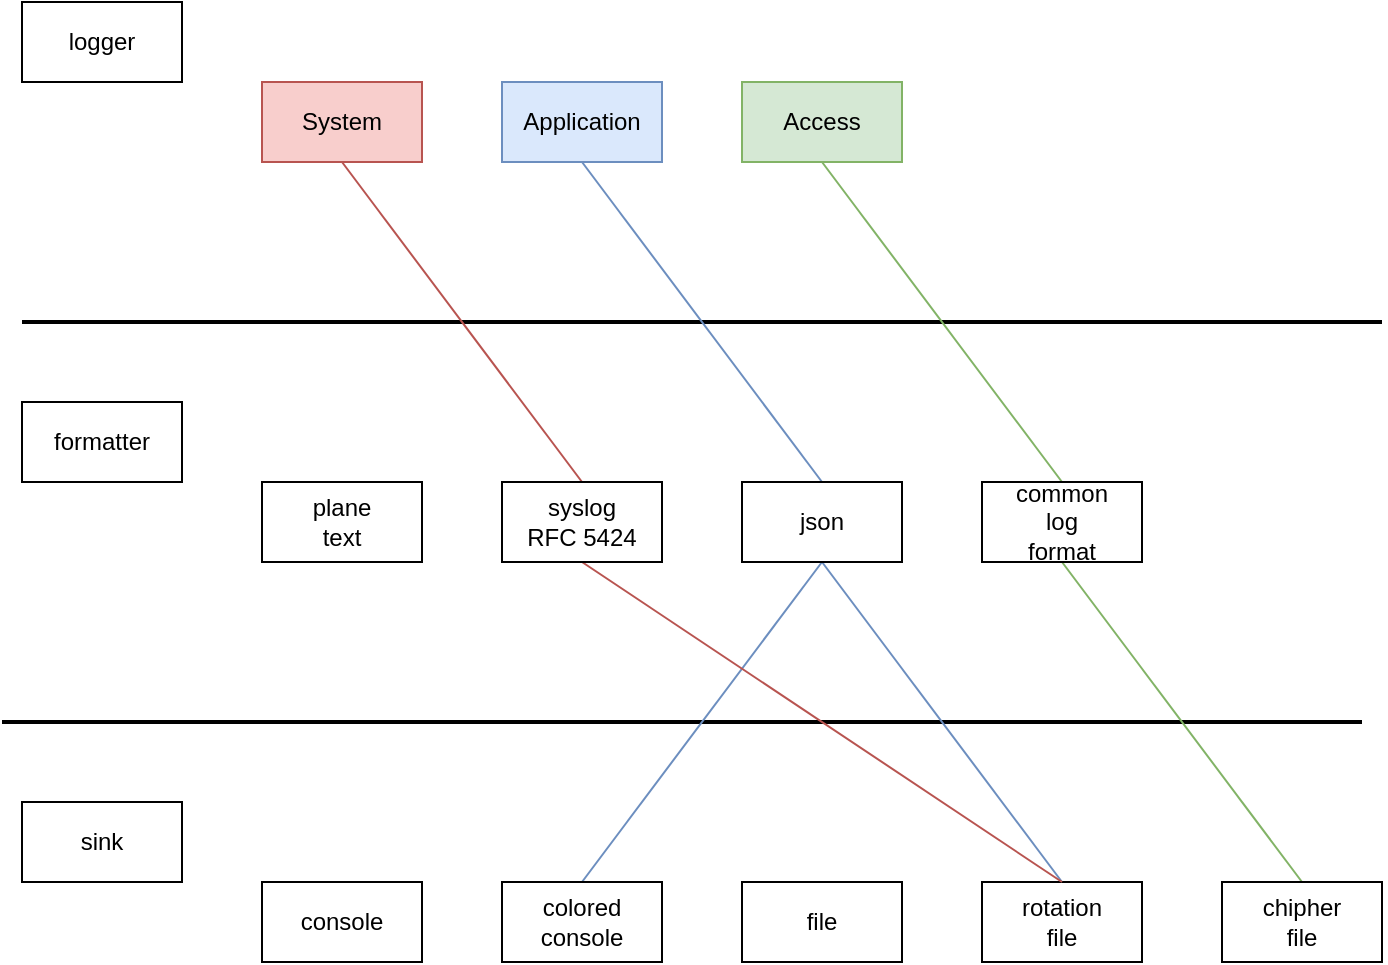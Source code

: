 <mxfile version="26.2.2" pages="2">
  <diagram id="o23r2PY8CEPdMb-GklUf" name="logger">
    <mxGraphModel dx="841" dy="874" grid="1" gridSize="10" guides="1" tooltips="1" connect="1" arrows="1" fold="1" page="1" pageScale="1" pageWidth="827" pageHeight="1169" math="0" shadow="0">
      <root>
        <mxCell id="0" />
        <mxCell id="1" parent="0" />
        <mxCell id="WSNPU0K08usC-07USj8y-1" value="logger" style="rounded=0;whiteSpace=wrap;html=1;" parent="1" vertex="1">
          <mxGeometry x="40" y="40" width="80" height="40" as="geometry" />
        </mxCell>
        <mxCell id="WSNPU0K08usC-07USj8y-2" value="formatter" style="rounded=0;whiteSpace=wrap;html=1;" parent="1" vertex="1">
          <mxGeometry x="40" y="240" width="80" height="40" as="geometry" />
        </mxCell>
        <mxCell id="WSNPU0K08usC-07USj8y-3" value="sink" style="rounded=0;whiteSpace=wrap;html=1;" parent="1" vertex="1">
          <mxGeometry x="40" y="440" width="80" height="40" as="geometry" />
        </mxCell>
        <mxCell id="WSNPU0K08usC-07USj8y-7" value="console" style="rounded=0;whiteSpace=wrap;html=1;" parent="1" vertex="1">
          <mxGeometry x="160" y="480" width="80" height="40" as="geometry" />
        </mxCell>
        <mxCell id="WSNPU0K08usC-07USj8y-8" value="file" style="rounded=0;whiteSpace=wrap;html=1;" parent="1" vertex="1">
          <mxGeometry x="400" y="480" width="80" height="40" as="geometry" />
        </mxCell>
        <mxCell id="WSNPU0K08usC-07USj8y-9" value="" style="endArrow=none;html=1;rounded=0;strokeWidth=2;" parent="1" edge="1">
          <mxGeometry width="50" height="50" relative="1" as="geometry">
            <mxPoint x="30" y="400" as="sourcePoint" />
            <mxPoint x="710" y="400" as="targetPoint" />
          </mxGeometry>
        </mxCell>
        <mxCell id="WSNPU0K08usC-07USj8y-10" value="" style="endArrow=none;html=1;rounded=0;strokeWidth=2;" parent="1" edge="1">
          <mxGeometry width="50" height="50" relative="1" as="geometry">
            <mxPoint x="40" y="200" as="sourcePoint" />
            <mxPoint x="720" y="200" as="targetPoint" />
          </mxGeometry>
        </mxCell>
        <mxCell id="WSNPU0K08usC-07USj8y-26" style="rounded=0;orthogonalLoop=1;jettySize=auto;html=1;exitX=0.5;exitY=1;exitDx=0;exitDy=0;entryX=0.5;entryY=0;entryDx=0;entryDy=0;endArrow=none;startFill=0;fillColor=#dae8fc;strokeColor=#6c8ebf;" parent="1" source="WSNPU0K08usC-07USj8y-11" target="WSNPU0K08usC-07USj8y-14" edge="1">
          <mxGeometry relative="1" as="geometry" />
        </mxCell>
        <mxCell id="WSNPU0K08usC-07USj8y-11" value="Application" style="rounded=0;whiteSpace=wrap;html=1;fillColor=#dae8fc;strokeColor=#6c8ebf;" parent="1" vertex="1">
          <mxGeometry x="280" y="80" width="80" height="40" as="geometry" />
        </mxCell>
        <mxCell id="WSNPU0K08usC-07USj8y-27" style="rounded=0;orthogonalLoop=1;jettySize=auto;html=1;exitX=0.5;exitY=1;exitDx=0;exitDy=0;entryX=0.5;entryY=0;entryDx=0;entryDy=0;endArrow=none;startFill=0;fillColor=#d5e8d4;strokeColor=#82b366;" parent="1" source="WSNPU0K08usC-07USj8y-12" target="WSNPU0K08usC-07USj8y-16" edge="1">
          <mxGeometry relative="1" as="geometry" />
        </mxCell>
        <mxCell id="WSNPU0K08usC-07USj8y-12" value="Access" style="rounded=0;whiteSpace=wrap;html=1;fillColor=#d5e8d4;strokeColor=#82b366;" parent="1" vertex="1">
          <mxGeometry x="400" y="80" width="80" height="40" as="geometry" />
        </mxCell>
        <mxCell id="WSNPU0K08usC-07USj8y-28" style="edgeStyle=none;shape=connector;rounded=0;orthogonalLoop=1;jettySize=auto;html=1;exitX=0.5;exitY=1;exitDx=0;exitDy=0;entryX=0.5;entryY=0;entryDx=0;entryDy=0;strokeColor=#b85450;align=center;verticalAlign=middle;fontFamily=Helvetica;fontSize=11;fontColor=default;labelBackgroundColor=default;endArrow=none;startFill=0;fillColor=#f8cecc;" parent="1" source="WSNPU0K08usC-07USj8y-13" target="WSNPU0K08usC-07USj8y-32" edge="1">
          <mxGeometry relative="1" as="geometry" />
        </mxCell>
        <mxCell id="WSNPU0K08usC-07USj8y-13" value="System" style="rounded=0;whiteSpace=wrap;html=1;fillColor=#f8cecc;strokeColor=#b85450;" parent="1" vertex="1">
          <mxGeometry x="160" y="80" width="80" height="40" as="geometry" />
        </mxCell>
        <mxCell id="WSNPU0K08usC-07USj8y-34" style="edgeStyle=none;shape=connector;rounded=0;orthogonalLoop=1;jettySize=auto;html=1;exitX=0.5;exitY=1;exitDx=0;exitDy=0;entryX=0.5;entryY=0;entryDx=0;entryDy=0;strokeColor=#6c8ebf;align=center;verticalAlign=middle;fontFamily=Helvetica;fontSize=11;fontColor=default;labelBackgroundColor=default;startFill=0;endArrow=none;fillColor=#dae8fc;" parent="1" source="WSNPU0K08usC-07USj8y-14" target="WSNPU0K08usC-07USj8y-21" edge="1">
          <mxGeometry relative="1" as="geometry" />
        </mxCell>
        <mxCell id="0T87fxJtxPoQZ5v3_JqH-1" style="rounded=0;orthogonalLoop=1;jettySize=auto;html=1;exitX=0.5;exitY=1;exitDx=0;exitDy=0;entryX=0.5;entryY=0;entryDx=0;entryDy=0;endArrow=none;startFill=0;fillColor=#dae8fc;strokeColor=#6c8ebf;" edge="1" parent="1" source="WSNPU0K08usC-07USj8y-14" target="WSNPU0K08usC-07USj8y-22">
          <mxGeometry relative="1" as="geometry" />
        </mxCell>
        <mxCell id="WSNPU0K08usC-07USj8y-14" value="json" style="rounded=0;whiteSpace=wrap;html=1;" parent="1" vertex="1">
          <mxGeometry x="400" y="280" width="80" height="40" as="geometry" />
        </mxCell>
        <mxCell id="WSNPU0K08usC-07USj8y-15" value="plane&lt;div&gt;text&lt;/div&gt;" style="rounded=0;whiteSpace=wrap;html=1;" parent="1" vertex="1">
          <mxGeometry x="160" y="280" width="80" height="40" as="geometry" />
        </mxCell>
        <mxCell id="WSNPU0K08usC-07USj8y-31" style="edgeStyle=none;shape=connector;rounded=0;orthogonalLoop=1;jettySize=auto;html=1;exitX=0.5;exitY=1;exitDx=0;exitDy=0;entryX=0.5;entryY=0;entryDx=0;entryDy=0;strokeColor=#82b366;align=center;verticalAlign=middle;fontFamily=Helvetica;fontSize=11;fontColor=default;labelBackgroundColor=default;startFill=0;endArrow=none;fillColor=#d5e8d4;" parent="1" source="WSNPU0K08usC-07USj8y-16" target="WSNPU0K08usC-07USj8y-20" edge="1">
          <mxGeometry relative="1" as="geometry" />
        </mxCell>
        <mxCell id="WSNPU0K08usC-07USj8y-16" value="common&lt;div&gt;log&lt;/div&gt;&lt;div&gt;format&lt;/div&gt;" style="rounded=0;whiteSpace=wrap;html=1;" parent="1" vertex="1">
          <mxGeometry x="520" y="280" width="80" height="40" as="geometry" />
        </mxCell>
        <mxCell id="WSNPU0K08usC-07USj8y-20" value="chipher&lt;div&gt;file&lt;/div&gt;" style="rounded=0;whiteSpace=wrap;html=1;" parent="1" vertex="1">
          <mxGeometry x="640" y="480" width="80" height="40" as="geometry" />
        </mxCell>
        <mxCell id="WSNPU0K08usC-07USj8y-21" value="rotation&lt;div&gt;file&lt;/div&gt;" style="rounded=0;whiteSpace=wrap;html=1;" parent="1" vertex="1">
          <mxGeometry x="520" y="480" width="80" height="40" as="geometry" />
        </mxCell>
        <mxCell id="WSNPU0K08usC-07USj8y-22" value="colored&lt;div&gt;console&lt;/div&gt;" style="rounded=0;whiteSpace=wrap;html=1;" parent="1" vertex="1">
          <mxGeometry x="280" y="480" width="80" height="40" as="geometry" />
        </mxCell>
        <mxCell id="WSNPU0K08usC-07USj8y-33" style="edgeStyle=none;shape=connector;rounded=0;orthogonalLoop=1;jettySize=auto;html=1;exitX=0.5;exitY=1;exitDx=0;exitDy=0;entryX=0.5;entryY=0;entryDx=0;entryDy=0;strokeColor=#b85450;align=center;verticalAlign=middle;fontFamily=Helvetica;fontSize=11;fontColor=default;labelBackgroundColor=default;startFill=0;endArrow=none;fillColor=#f8cecc;" parent="1" source="WSNPU0K08usC-07USj8y-32" target="WSNPU0K08usC-07USj8y-21" edge="1">
          <mxGeometry relative="1" as="geometry" />
        </mxCell>
        <mxCell id="WSNPU0K08usC-07USj8y-32" value="syslog&lt;div&gt;RFC 5424&lt;/div&gt;" style="rounded=0;whiteSpace=wrap;html=1;" parent="1" vertex="1">
          <mxGeometry x="280" y="280" width="80" height="40" as="geometry" />
        </mxCell>
      </root>
    </mxGraphModel>
  </diagram>
  <diagram name="rotation" id="uNE_9tk_QpVAwqois47G">
    <mxGraphModel dx="1015" dy="1054" grid="1" gridSize="10" guides="1" tooltips="1" connect="1" arrows="1" fold="1" page="1" pageScale="1" pageWidth="827" pageHeight="1169" math="0" shadow="0">
      <root>
        <mxCell id="0" />
        <mxCell id="1" parent="0" />
        <mxCell id="iZMzGEzW0fqkExwfTPBF-28" value="case1" style="" parent="0" />
        <mxCell id="iZMzGEzW0fqkExwfTPBF-29" value="" style="endArrow=classic;html=1;rounded=0;strokeWidth=1;" parent="iZMzGEzW0fqkExwfTPBF-28" edge="1">
          <mxGeometry width="50" height="50" relative="1" as="geometry">
            <mxPoint x="80" y="220" as="sourcePoint" />
            <mxPoint x="600" y="220" as="targetPoint" />
          </mxGeometry>
        </mxCell>
        <mxCell id="iZMzGEzW0fqkExwfTPBF-30" value="13:00:00" style="endArrow=none;html=1;rounded=0;verticalAlign=middle;" parent="iZMzGEzW0fqkExwfTPBF-28" edge="1">
          <mxGeometry x="-1" width="50" height="50" relative="1" as="geometry">
            <mxPoint x="80" y="240" as="sourcePoint" />
            <mxPoint x="80" y="200" as="targetPoint" />
            <mxPoint as="offset" />
          </mxGeometry>
        </mxCell>
        <mxCell id="iZMzGEzW0fqkExwfTPBF-31" value="13:01:00" style="endArrow=none;html=1;rounded=0;verticalAlign=middle;" parent="iZMzGEzW0fqkExwfTPBF-28" edge="1">
          <mxGeometry x="-1" width="50" height="50" relative="1" as="geometry">
            <mxPoint x="200" y="240" as="sourcePoint" />
            <mxPoint x="200" y="200" as="targetPoint" />
            <mxPoint as="offset" />
          </mxGeometry>
        </mxCell>
        <mxCell id="iZMzGEzW0fqkExwfTPBF-32" value="13:02:00" style="endArrow=none;html=1;rounded=0;verticalAlign=middle;" parent="iZMzGEzW0fqkExwfTPBF-28" edge="1">
          <mxGeometry x="-1" width="50" height="50" relative="1" as="geometry">
            <mxPoint x="320" y="240" as="sourcePoint" />
            <mxPoint x="320" y="200" as="targetPoint" />
            <mxPoint as="offset" />
          </mxGeometry>
        </mxCell>
        <mxCell id="iZMzGEzW0fqkExwfTPBF-33" value="13:03:00" style="endArrow=none;html=1;rounded=0;verticalAlign=middle;" parent="iZMzGEzW0fqkExwfTPBF-28" edge="1">
          <mxGeometry x="-1" width="50" height="50" relative="1" as="geometry">
            <mxPoint x="440" y="240" as="sourcePoint" />
            <mxPoint x="440" y="200" as="targetPoint" />
            <mxPoint as="offset" />
          </mxGeometry>
        </mxCell>
        <mxCell id="iZMzGEzW0fqkExwfTPBF-34" value="sinkローテーションとは" style="rounded=0;whiteSpace=wrap;html=1;fontSize=11;fontStyle=1" parent="iZMzGEzW0fqkExwfTPBF-28" vertex="1">
          <mxGeometry x="40" y="40" width="560" height="40" as="geometry" />
        </mxCell>
        <mxCell id="iZMzGEzW0fqkExwfTPBF-35" value="" style="endArrow=none;html=1;rounded=0;verticalAlign=middle;fillColor=#dae8fc;strokeColor=#6c8ebf;" parent="iZMzGEzW0fqkExwfTPBF-28" edge="1">
          <mxGeometry x="-1" width="50" height="50" relative="1" as="geometry">
            <mxPoint x="99.72" y="230" as="sourcePoint" />
            <mxPoint x="99.72" y="210" as="targetPoint" />
            <mxPoint as="offset" />
          </mxGeometry>
        </mxCell>
        <mxCell id="iZMzGEzW0fqkExwfTPBF-36" value="" style="endArrow=none;html=1;rounded=0;verticalAlign=middle;fillColor=#dae8fc;strokeColor=#6c8ebf;" parent="iZMzGEzW0fqkExwfTPBF-28" edge="1">
          <mxGeometry x="-1" width="50" height="50" relative="1" as="geometry">
            <mxPoint x="110" y="230" as="sourcePoint" />
            <mxPoint x="110" y="210" as="targetPoint" />
            <mxPoint as="offset" />
          </mxGeometry>
        </mxCell>
        <mxCell id="iZMzGEzW0fqkExwfTPBF-37" value="" style="endArrow=none;html=1;rounded=0;verticalAlign=middle;fillColor=#dae8fc;strokeColor=#6c8ebf;" parent="iZMzGEzW0fqkExwfTPBF-28" edge="1">
          <mxGeometry x="-1" width="50" height="50" relative="1" as="geometry">
            <mxPoint x="119.72" y="230" as="sourcePoint" />
            <mxPoint x="119.72" y="210" as="targetPoint" />
            <mxPoint as="offset" />
          </mxGeometry>
        </mxCell>
        <mxCell id="iZMzGEzW0fqkExwfTPBF-38" value="" style="endArrow=none;html=1;rounded=0;verticalAlign=middle;fillColor=#dae8fc;strokeColor=#6c8ebf;" parent="iZMzGEzW0fqkExwfTPBF-28" edge="1">
          <mxGeometry x="-1" width="50" height="50" relative="1" as="geometry">
            <mxPoint x="130" y="230" as="sourcePoint" />
            <mxPoint x="130" y="210" as="targetPoint" />
            <mxPoint as="offset" />
          </mxGeometry>
        </mxCell>
        <mxCell id="iZMzGEzW0fqkExwfTPBF-39" value="" style="endArrow=none;html=1;rounded=0;verticalAlign=middle;fillColor=#dae8fc;strokeColor=#6c8ebf;" parent="iZMzGEzW0fqkExwfTPBF-28" edge="1">
          <mxGeometry x="-1" width="50" height="50" relative="1" as="geometry">
            <mxPoint x="150" y="230" as="sourcePoint" />
            <mxPoint x="150" y="210" as="targetPoint" />
            <mxPoint as="offset" />
          </mxGeometry>
        </mxCell>
        <mxCell id="iZMzGEzW0fqkExwfTPBF-40" value="" style="endArrow=none;html=1;rounded=0;verticalAlign=middle;fillColor=#dae8fc;strokeColor=#6c8ebf;" parent="iZMzGEzW0fqkExwfTPBF-28" edge="1">
          <mxGeometry x="-1" width="50" height="50" relative="1" as="geometry">
            <mxPoint x="160" y="230" as="sourcePoint" />
            <mxPoint x="160" y="210" as="targetPoint" />
            <mxPoint as="offset" />
          </mxGeometry>
        </mxCell>
        <mxCell id="iZMzGEzW0fqkExwfTPBF-41" value="" style="endArrow=none;html=1;rounded=0;verticalAlign=middle;fillColor=#dae8fc;strokeColor=#6c8ebf;" parent="iZMzGEzW0fqkExwfTPBF-28" edge="1">
          <mxGeometry x="-1" width="50" height="50" relative="1" as="geometry">
            <mxPoint x="170" y="230" as="sourcePoint" />
            <mxPoint x="170" y="210" as="targetPoint" />
            <mxPoint as="offset" />
          </mxGeometry>
        </mxCell>
        <mxCell id="iZMzGEzW0fqkExwfTPBF-43" value="" style="shape=curlyBracket;whiteSpace=wrap;html=1;rounded=1;flipH=1;labelPosition=right;verticalLabelPosition=middle;align=center;verticalAlign=middle;direction=north;size=0.5;fillColor=#dae8fc;strokeColor=#6c8ebf;" parent="iZMzGEzW0fqkExwfTPBF-28" vertex="1">
          <mxGeometry x="80" y="250" width="120" height="20" as="geometry" />
        </mxCell>
        <mxCell id="iZMzGEzW0fqkExwfTPBF-44" value="13-01-00.gzip" style="rounded=0;whiteSpace=wrap;html=1;fillColor=#dae8fc;strokeColor=#6c8ebf;" parent="iZMzGEzW0fqkExwfTPBF-28" vertex="1">
          <mxGeometry x="100" y="270" width="80" height="30" as="geometry" />
        </mxCell>
        <mxCell id="iZMzGEzW0fqkExwfTPBF-45" value="" style="shape=curlyBracket;whiteSpace=wrap;html=1;rounded=1;flipH=1;labelPosition=right;verticalLabelPosition=middle;align=center;verticalAlign=middle;direction=north;size=0.5;fillColor=#d5e8d4;strokeColor=#82b366;" parent="iZMzGEzW0fqkExwfTPBF-28" vertex="1">
          <mxGeometry x="200" y="250" width="140" height="20" as="geometry" />
        </mxCell>
        <mxCell id="iZMzGEzW0fqkExwfTPBF-46" value="13-02-00.gzip" style="rounded=0;whiteSpace=wrap;html=1;fillColor=#d5e8d4;strokeColor=#82b366;" parent="iZMzGEzW0fqkExwfTPBF-28" vertex="1">
          <mxGeometry x="220" y="270" width="80" height="30" as="geometry" />
        </mxCell>
        <mxCell id="iZMzGEzW0fqkExwfTPBF-47" value="" style="shape=curlyBracket;whiteSpace=wrap;html=1;rounded=1;flipH=1;labelPosition=right;verticalLabelPosition=middle;align=center;verticalAlign=middle;direction=north;size=0.5;fillColor=#dae8fc;strokeColor=#6c8ebf;" parent="iZMzGEzW0fqkExwfTPBF-28" vertex="1">
          <mxGeometry x="340" y="250" width="110" height="20" as="geometry" />
        </mxCell>
        <mxCell id="iZMzGEzW0fqkExwfTPBF-48" value="13-03-00.gzip" style="rounded=0;whiteSpace=wrap;html=1;fillColor=#dae8fc;strokeColor=#6c8ebf;" parent="iZMzGEzW0fqkExwfTPBF-28" vertex="1">
          <mxGeometry x="355" y="270" width="80" height="30" as="geometry" />
        </mxCell>
        <mxCell id="iZMzGEzW0fqkExwfTPBF-49" value="" style="endArrow=none;html=1;rounded=0;verticalAlign=middle;fillColor=#d5e8d4;strokeColor=#82b366;" parent="iZMzGEzW0fqkExwfTPBF-28" edge="1">
          <mxGeometry x="-1" width="50" height="50" relative="1" as="geometry">
            <mxPoint x="220" y="230" as="sourcePoint" />
            <mxPoint x="220" y="210" as="targetPoint" />
            <mxPoint as="offset" />
          </mxGeometry>
        </mxCell>
        <mxCell id="iZMzGEzW0fqkExwfTPBF-50" value="" style="endArrow=none;html=1;rounded=0;verticalAlign=middle;fillColor=#d5e8d4;strokeColor=#82b366;" parent="iZMzGEzW0fqkExwfTPBF-28" edge="1">
          <mxGeometry x="-1" width="50" height="50" relative="1" as="geometry">
            <mxPoint x="230.28" y="230" as="sourcePoint" />
            <mxPoint x="230.28" y="210" as="targetPoint" />
            <mxPoint as="offset" />
          </mxGeometry>
        </mxCell>
        <mxCell id="iZMzGEzW0fqkExwfTPBF-51" value="" style="endArrow=none;html=1;rounded=0;verticalAlign=middle;fillColor=#d5e8d4;strokeColor=#82b366;" parent="iZMzGEzW0fqkExwfTPBF-28" edge="1">
          <mxGeometry x="-1" width="50" height="50" relative="1" as="geometry">
            <mxPoint x="240" y="230" as="sourcePoint" />
            <mxPoint x="240" y="210" as="targetPoint" />
            <mxPoint as="offset" />
          </mxGeometry>
        </mxCell>
        <mxCell id="iZMzGEzW0fqkExwfTPBF-52" value="" style="endArrow=none;html=1;rounded=0;verticalAlign=middle;fillColor=#d5e8d4;strokeColor=#82b366;" parent="iZMzGEzW0fqkExwfTPBF-28" edge="1">
          <mxGeometry x="-1" width="50" height="50" relative="1" as="geometry">
            <mxPoint x="250.28" y="230" as="sourcePoint" />
            <mxPoint x="250.28" y="210" as="targetPoint" />
            <mxPoint as="offset" />
          </mxGeometry>
        </mxCell>
        <mxCell id="iZMzGEzW0fqkExwfTPBF-53" value="" style="endArrow=none;html=1;rounded=0;verticalAlign=middle;fillColor=#d5e8d4;strokeColor=#82b366;" parent="iZMzGEzW0fqkExwfTPBF-28" edge="1">
          <mxGeometry x="-1" width="50" height="50" relative="1" as="geometry">
            <mxPoint x="259.86" y="230" as="sourcePoint" />
            <mxPoint x="259.86" y="210" as="targetPoint" />
            <mxPoint as="offset" />
          </mxGeometry>
        </mxCell>
        <mxCell id="iZMzGEzW0fqkExwfTPBF-54" value="" style="endArrow=none;html=1;rounded=0;verticalAlign=middle;fillColor=#d5e8d4;strokeColor=#82b366;" parent="iZMzGEzW0fqkExwfTPBF-28" edge="1">
          <mxGeometry x="-1" width="50" height="50" relative="1" as="geometry">
            <mxPoint x="280.28" y="230" as="sourcePoint" />
            <mxPoint x="280.28" y="210" as="targetPoint" />
            <mxPoint as="offset" />
          </mxGeometry>
        </mxCell>
        <mxCell id="iZMzGEzW0fqkExwfTPBF-55" value="" style="endArrow=none;html=1;rounded=0;verticalAlign=middle;fillColor=#d5e8d4;strokeColor=#82b366;" parent="iZMzGEzW0fqkExwfTPBF-28" edge="1">
          <mxGeometry x="-1" width="50" height="50" relative="1" as="geometry">
            <mxPoint x="290.28" y="230" as="sourcePoint" />
            <mxPoint x="290.28" y="210" as="targetPoint" />
            <mxPoint as="offset" />
          </mxGeometry>
        </mxCell>
        <mxCell id="iZMzGEzW0fqkExwfTPBF-56" value="" style="endArrow=none;html=1;rounded=0;verticalAlign=middle;fillColor=#d5e8d4;strokeColor=#82b366;" parent="iZMzGEzW0fqkExwfTPBF-28" edge="1">
          <mxGeometry x="-1" width="50" height="50" relative="1" as="geometry">
            <mxPoint x="270.0" y="230" as="sourcePoint" />
            <mxPoint x="270.0" y="210" as="targetPoint" />
            <mxPoint as="offset" />
          </mxGeometry>
        </mxCell>
        <mxCell id="iZMzGEzW0fqkExwfTPBF-57" value="" style="endArrow=none;html=1;rounded=0;verticalAlign=middle;fillColor=#dae8fc;strokeColor=#6c8ebf;strokeWidth=3;" parent="iZMzGEzW0fqkExwfTPBF-28" edge="1">
          <mxGeometry x="-1" width="50" height="50" relative="1" as="geometry">
            <mxPoint x="340" y="230" as="sourcePoint" />
            <mxPoint x="340" y="210" as="targetPoint" />
            <mxPoint as="offset" />
          </mxGeometry>
        </mxCell>
        <mxCell id="iZMzGEzW0fqkExwfTPBF-58" value="" style="endArrow=none;html=1;rounded=0;verticalAlign=middle;fillColor=#dae8fc;strokeColor=#6c8ebf;" parent="iZMzGEzW0fqkExwfTPBF-28" edge="1">
          <mxGeometry x="-1" width="50" height="50" relative="1" as="geometry">
            <mxPoint x="370.28" y="230" as="sourcePoint" />
            <mxPoint x="370.28" y="210" as="targetPoint" />
            <mxPoint as="offset" />
          </mxGeometry>
        </mxCell>
        <mxCell id="iZMzGEzW0fqkExwfTPBF-59" value="" style="endArrow=none;html=1;rounded=0;verticalAlign=middle;fillColor=#dae8fc;strokeColor=#6c8ebf;" parent="iZMzGEzW0fqkExwfTPBF-28" edge="1">
          <mxGeometry x="-1" width="50" height="50" relative="1" as="geometry">
            <mxPoint x="380" y="230" as="sourcePoint" />
            <mxPoint x="380" y="210" as="targetPoint" />
            <mxPoint as="offset" />
          </mxGeometry>
        </mxCell>
        <mxCell id="iZMzGEzW0fqkExwfTPBF-60" value="" style="endArrow=none;html=1;rounded=0;verticalAlign=middle;fillColor=#dae8fc;strokeColor=#6c8ebf;" parent="iZMzGEzW0fqkExwfTPBF-28" edge="1">
          <mxGeometry x="-1" width="50" height="50" relative="1" as="geometry">
            <mxPoint x="390.28" y="230" as="sourcePoint" />
            <mxPoint x="390.28" y="210" as="targetPoint" />
            <mxPoint as="offset" />
          </mxGeometry>
        </mxCell>
        <mxCell id="iZMzGEzW0fqkExwfTPBF-61" value="" style="endArrow=none;html=1;rounded=0;verticalAlign=middle;fillColor=#dae8fc;strokeColor=#6c8ebf;" parent="iZMzGEzW0fqkExwfTPBF-28" edge="1">
          <mxGeometry x="-1" width="50" height="50" relative="1" as="geometry">
            <mxPoint x="399.86" y="230" as="sourcePoint" />
            <mxPoint x="399.86" y="210" as="targetPoint" />
            <mxPoint as="offset" />
          </mxGeometry>
        </mxCell>
        <mxCell id="iZMzGEzW0fqkExwfTPBF-62" value="" style="endArrow=none;html=1;rounded=0;verticalAlign=middle;fillColor=#dae8fc;strokeColor=#6c8ebf;" parent="iZMzGEzW0fqkExwfTPBF-28" edge="1">
          <mxGeometry x="-1" width="50" height="50" relative="1" as="geometry">
            <mxPoint x="420.28" y="230" as="sourcePoint" />
            <mxPoint x="420.28" y="210" as="targetPoint" />
            <mxPoint as="offset" />
          </mxGeometry>
        </mxCell>
        <mxCell id="iZMzGEzW0fqkExwfTPBF-63" value="" style="endArrow=none;html=1;rounded=0;verticalAlign=middle;fillColor=#dae8fc;strokeColor=#6c8ebf;" parent="iZMzGEzW0fqkExwfTPBF-28" edge="1">
          <mxGeometry x="-1" width="50" height="50" relative="1" as="geometry">
            <mxPoint x="430.28" y="230" as="sourcePoint" />
            <mxPoint x="430.28" y="210" as="targetPoint" />
            <mxPoint as="offset" />
          </mxGeometry>
        </mxCell>
        <mxCell id="iZMzGEzW0fqkExwfTPBF-64" value="" style="endArrow=none;html=1;rounded=0;verticalAlign=middle;fillColor=#dae8fc;strokeColor=#6c8ebf;" parent="iZMzGEzW0fqkExwfTPBF-28" edge="1">
          <mxGeometry x="-1" width="50" height="50" relative="1" as="geometry">
            <mxPoint x="410.0" y="230" as="sourcePoint" />
            <mxPoint x="410.0" y="210" as="targetPoint" />
            <mxPoint as="offset" />
          </mxGeometry>
        </mxCell>
        <mxCell id="iZMzGEzW0fqkExwfTPBF-65" value="" style="endArrow=none;html=1;rounded=0;verticalAlign=middle;fillColor=#d5e8d4;strokeColor=#82b366;strokeWidth=3;" parent="iZMzGEzW0fqkExwfTPBF-28" edge="1">
          <mxGeometry x="-1" width="50" height="50" relative="1" as="geometry">
            <mxPoint x="199.77" y="230" as="sourcePoint" />
            <mxPoint x="199.77" y="210" as="targetPoint" />
            <mxPoint as="offset" />
          </mxGeometry>
        </mxCell>
        <mxCell id="iZMzGEzW0fqkExwfTPBF-66" value="&lt;div&gt;ローテーション条件を満たしていれば&lt;/div&gt;&lt;div&gt;&lt;span style=&quot;background-color: transparent; color: light-dark(rgb(0, 0, 0), rgb(255, 255, 255));&quot;&gt;ローテーション&lt;/span&gt;&lt;/div&gt;" style="shape=callout;whiteSpace=wrap;html=1;perimeter=calloutPerimeter;direction=east;fillColor=#d5e8d4;strokeColor=#82b366;position2=0.58;size=30;position=0.58;" parent="iZMzGEzW0fqkExwfTPBF-28" vertex="1">
          <mxGeometry x="270" y="120" width="120" height="80" as="geometry" />
        </mxCell>
        <mxCell id="iZMzGEzW0fqkExwfTPBF-67" value="" style="endArrow=none;html=1;rounded=0;verticalAlign=middle;fillColor=#dae8fc;strokeColor=#6c8ebf;" parent="iZMzGEzW0fqkExwfTPBF-28" edge="1">
          <mxGeometry x="-1" width="50" height="50" relative="1" as="geometry">
            <mxPoint x="89.9" y="230" as="sourcePoint" />
            <mxPoint x="89.9" y="210" as="targetPoint" />
            <mxPoint as="offset" />
          </mxGeometry>
        </mxCell>
        <mxCell id="iZMzGEzW0fqkExwfTPBF-68" value="&lt;div&gt;ローテーション条件を満たしていれば&lt;/div&gt;&lt;div&gt;&lt;div&gt;&lt;span style=&quot;background-color: transparent; color: light-dark(rgb(0, 0, 0), rgb(255, 255, 255));&quot;&gt;ローテーション&lt;/span&gt;&lt;/div&gt;&lt;/div&gt;" style="shape=callout;whiteSpace=wrap;html=1;perimeter=calloutPerimeter;direction=east;fillColor=#dae8fc;strokeColor=#6c8ebf;" parent="iZMzGEzW0fqkExwfTPBF-28" vertex="1">
          <mxGeometry x="140" y="120" width="120" height="80" as="geometry" />
        </mxCell>
        <mxCell id="iZMzGEzW0fqkExwfTPBF-69" value="ロガーが書き込み際にローテーション判断を行う" style="rounded=0;whiteSpace=wrap;html=1;fontSize=11;align=left;" parent="iZMzGEzW0fqkExwfTPBF-28" vertex="1">
          <mxGeometry x="80" y="320" width="360" height="40" as="geometry" />
        </mxCell>
        <mxCell id="iZMzGEzW0fqkExwfTPBF-70" value="13:04:00" style="endArrow=none;html=1;rounded=0;verticalAlign=middle;" parent="iZMzGEzW0fqkExwfTPBF-28" edge="1">
          <mxGeometry x="-1" width="50" height="50" relative="1" as="geometry">
            <mxPoint x="560" y="240" as="sourcePoint" />
            <mxPoint x="560" y="200" as="targetPoint" />
            <mxPoint as="offset" />
          </mxGeometry>
        </mxCell>
        <mxCell id="iZMzGEzW0fqkExwfTPBF-71" value="" style="endArrow=none;html=1;rounded=0;verticalAlign=middle;fillColor=#d5e8d4;strokeColor=#82b366;strokeWidth=3;" parent="iZMzGEzW0fqkExwfTPBF-28" edge="1">
          <mxGeometry x="-1" width="50" height="50" relative="1" as="geometry">
            <mxPoint x="450" y="230" as="sourcePoint" />
            <mxPoint x="450" y="210" as="targetPoint" />
            <mxPoint as="offset" />
          </mxGeometry>
        </mxCell>
        <mxCell id="iZMzGEzW0fqkExwfTPBF-72" value="" style="endArrow=none;html=1;rounded=0;verticalAlign=middle;fillColor=#d5e8d4;strokeColor=#82b366;" parent="iZMzGEzW0fqkExwfTPBF-28" edge="1">
          <mxGeometry x="-1" width="50" height="50" relative="1" as="geometry">
            <mxPoint x="470" y="230" as="sourcePoint" />
            <mxPoint x="470" y="210" as="targetPoint" />
            <mxPoint as="offset" />
          </mxGeometry>
        </mxCell>
        <mxCell id="iZMzGEzW0fqkExwfTPBF-73" value="" style="endArrow=none;html=1;rounded=0;verticalAlign=middle;fillColor=#d5e8d4;strokeColor=#82b366;" parent="iZMzGEzW0fqkExwfTPBF-28" edge="1">
          <mxGeometry x="-1" width="50" height="50" relative="1" as="geometry">
            <mxPoint x="480" y="230" as="sourcePoint" />
            <mxPoint x="480" y="210" as="targetPoint" />
            <mxPoint as="offset" />
          </mxGeometry>
        </mxCell>
        <mxCell id="iZMzGEzW0fqkExwfTPBF-201" value="&lt;div&gt;app.log&lt;/div&gt;ログ書き込み" style="shape=callout;whiteSpace=wrap;html=1;perimeter=calloutPerimeter;direction=east;base=20;position2=0.75;" parent="iZMzGEzW0fqkExwfTPBF-28" vertex="1">
          <mxGeometry x="30" y="130" width="80" height="70" as="geometry" />
        </mxCell>
        <mxCell id="iZMzGEzW0fqkExwfTPBF-74" value="case2" style="" parent="0" />
        <mxCell id="iZMzGEzW0fqkExwfTPBF-75" value="sinkローテーションは厳密な時間管理が苦手" style="rounded=0;whiteSpace=wrap;html=1;fontSize=11;align=center;fontStyle=1" parent="iZMzGEzW0fqkExwfTPBF-74" vertex="1">
          <mxGeometry x="80" y="400" width="520" height="40" as="geometry" />
        </mxCell>
        <mxCell id="iZMzGEzW0fqkExwfTPBF-76" value="&lt;div&gt;ローテーション条件を満たしていれば&lt;/div&gt;&lt;div&gt;&lt;span style=&quot;background-color: transparent; color: light-dark(rgb(0, 0, 0), rgb(255, 255, 255));&quot;&gt;ローテーション&lt;/span&gt;&lt;/div&gt;" style="shape=callout;whiteSpace=wrap;html=1;perimeter=calloutPerimeter;direction=east;fillColor=#dae8fc;strokeColor=#6c8ebf;" parent="iZMzGEzW0fqkExwfTPBF-74" vertex="1">
          <mxGeometry x="140" y="480" width="120" height="80" as="geometry" />
        </mxCell>
        <mxCell id="iZMzGEzW0fqkExwfTPBF-78" value="13:00:00" style="endArrow=none;html=1;rounded=0;verticalAlign=middle;" parent="iZMzGEzW0fqkExwfTPBF-74" edge="1">
          <mxGeometry x="-1" width="50" height="50" relative="1" as="geometry">
            <mxPoint x="80" y="600" as="sourcePoint" />
            <mxPoint x="80" y="560" as="targetPoint" />
            <mxPoint as="offset" />
          </mxGeometry>
        </mxCell>
        <mxCell id="iZMzGEzW0fqkExwfTPBF-79" value="13:01:00" style="endArrow=none;html=1;rounded=0;verticalAlign=middle;" parent="iZMzGEzW0fqkExwfTPBF-74" edge="1">
          <mxGeometry x="-1" width="50" height="50" relative="1" as="geometry">
            <mxPoint x="200" y="600" as="sourcePoint" />
            <mxPoint x="200" y="560" as="targetPoint" />
            <mxPoint as="offset" />
          </mxGeometry>
        </mxCell>
        <mxCell id="iZMzGEzW0fqkExwfTPBF-80" value="13:02:00" style="endArrow=none;html=1;rounded=0;verticalAlign=middle;" parent="iZMzGEzW0fqkExwfTPBF-74" edge="1">
          <mxGeometry x="-1" width="50" height="50" relative="1" as="geometry">
            <mxPoint x="320" y="600" as="sourcePoint" />
            <mxPoint x="320" y="560" as="targetPoint" />
            <mxPoint as="offset" />
          </mxGeometry>
        </mxCell>
        <mxCell id="iZMzGEzW0fqkExwfTPBF-81" value="13:03:00" style="endArrow=none;html=1;rounded=0;verticalAlign=middle;" parent="iZMzGEzW0fqkExwfTPBF-74" edge="1">
          <mxGeometry x="-1" width="50" height="50" relative="1" as="geometry">
            <mxPoint x="440" y="600" as="sourcePoint" />
            <mxPoint x="440" y="560" as="targetPoint" />
            <mxPoint as="offset" />
          </mxGeometry>
        </mxCell>
        <mxCell id="iZMzGEzW0fqkExwfTPBF-82" value="" style="endArrow=none;html=1;rounded=0;verticalAlign=middle;fillColor=#dae8fc;strokeColor=#6c8ebf;" parent="iZMzGEzW0fqkExwfTPBF-74" edge="1">
          <mxGeometry x="-1" width="50" height="50" relative="1" as="geometry">
            <mxPoint x="99.72" y="590" as="sourcePoint" />
            <mxPoint x="99.72" y="570" as="targetPoint" />
            <mxPoint as="offset" />
          </mxGeometry>
        </mxCell>
        <mxCell id="iZMzGEzW0fqkExwfTPBF-83" value="" style="endArrow=none;html=1;rounded=0;verticalAlign=middle;fillColor=#dae8fc;strokeColor=#6c8ebf;" parent="iZMzGEzW0fqkExwfTPBF-74" edge="1">
          <mxGeometry x="-1" width="50" height="50" relative="1" as="geometry">
            <mxPoint x="110" y="590" as="sourcePoint" />
            <mxPoint x="110" y="570" as="targetPoint" />
            <mxPoint as="offset" />
          </mxGeometry>
        </mxCell>
        <mxCell id="iZMzGEzW0fqkExwfTPBF-84" value="" style="endArrow=none;html=1;rounded=0;verticalAlign=middle;fillColor=#dae8fc;strokeColor=#6c8ebf;" parent="iZMzGEzW0fqkExwfTPBF-74" edge="1">
          <mxGeometry x="-1" width="50" height="50" relative="1" as="geometry">
            <mxPoint x="119.72" y="590" as="sourcePoint" />
            <mxPoint x="119.72" y="570" as="targetPoint" />
            <mxPoint as="offset" />
          </mxGeometry>
        </mxCell>
        <mxCell id="iZMzGEzW0fqkExwfTPBF-85" value="" style="endArrow=none;html=1;rounded=0;verticalAlign=middle;fillColor=#dae8fc;strokeColor=#6c8ebf;" parent="iZMzGEzW0fqkExwfTPBF-74" edge="1">
          <mxGeometry x="-1" width="50" height="50" relative="1" as="geometry">
            <mxPoint x="130" y="590" as="sourcePoint" />
            <mxPoint x="130" y="570" as="targetPoint" />
            <mxPoint as="offset" />
          </mxGeometry>
        </mxCell>
        <mxCell id="iZMzGEzW0fqkExwfTPBF-86" value="" style="endArrow=none;html=1;rounded=0;verticalAlign=middle;fillColor=#dae8fc;strokeColor=#6c8ebf;" parent="iZMzGEzW0fqkExwfTPBF-74" edge="1">
          <mxGeometry x="-1" width="50" height="50" relative="1" as="geometry">
            <mxPoint x="150" y="590" as="sourcePoint" />
            <mxPoint x="150" y="570" as="targetPoint" />
            <mxPoint as="offset" />
          </mxGeometry>
        </mxCell>
        <mxCell id="iZMzGEzW0fqkExwfTPBF-87" value="" style="endArrow=none;html=1;rounded=0;verticalAlign=middle;fillColor=#dae8fc;strokeColor=#6c8ebf;" parent="iZMzGEzW0fqkExwfTPBF-74" edge="1">
          <mxGeometry x="-1" width="50" height="50" relative="1" as="geometry">
            <mxPoint x="160" y="590" as="sourcePoint" />
            <mxPoint x="160" y="570" as="targetPoint" />
            <mxPoint as="offset" />
          </mxGeometry>
        </mxCell>
        <mxCell id="iZMzGEzW0fqkExwfTPBF-88" value="" style="endArrow=none;html=1;rounded=0;verticalAlign=middle;fillColor=#dae8fc;strokeColor=#6c8ebf;" parent="iZMzGEzW0fqkExwfTPBF-74" edge="1">
          <mxGeometry x="-1" width="50" height="50" relative="1" as="geometry">
            <mxPoint x="170" y="590" as="sourcePoint" />
            <mxPoint x="170" y="570" as="targetPoint" />
            <mxPoint as="offset" />
          </mxGeometry>
        </mxCell>
        <mxCell id="iZMzGEzW0fqkExwfTPBF-89" value="" style="shape=curlyBracket;whiteSpace=wrap;html=1;rounded=1;flipH=1;labelPosition=right;verticalLabelPosition=middle;align=center;verticalAlign=middle;direction=north;size=0.5;fillColor=#dae8fc;strokeColor=#6c8ebf;" parent="iZMzGEzW0fqkExwfTPBF-74" vertex="1">
          <mxGeometry x="80" y="610" width="120" height="20" as="geometry" />
        </mxCell>
        <mxCell id="iZMzGEzW0fqkExwfTPBF-90" value="13-01-00.gzip" style="rounded=0;whiteSpace=wrap;html=1;fillColor=#dae8fc;strokeColor=#6c8ebf;" parent="iZMzGEzW0fqkExwfTPBF-74" vertex="1">
          <mxGeometry x="100" y="630" width="80" height="30" as="geometry" />
        </mxCell>
        <mxCell id="iZMzGEzW0fqkExwfTPBF-91" value="" style="shape=curlyBracket;whiteSpace=wrap;html=1;rounded=1;flipH=1;labelPosition=right;verticalLabelPosition=middle;align=center;verticalAlign=middle;direction=north;size=0.5;fillColor=#d5e8d4;strokeColor=#82b366;" parent="iZMzGEzW0fqkExwfTPBF-74" vertex="1">
          <mxGeometry x="200" y="610" width="270" height="20" as="geometry" />
        </mxCell>
        <mxCell id="iZMzGEzW0fqkExwfTPBF-92" value="13-03-00.gzip" style="rounded=0;whiteSpace=wrap;html=1;fillColor=#d5e8d4;strokeColor=#82b366;" parent="iZMzGEzW0fqkExwfTPBF-74" vertex="1">
          <mxGeometry x="310" y="630" width="80" height="30" as="geometry" />
        </mxCell>
        <mxCell id="iZMzGEzW0fqkExwfTPBF-93" value="" style="endArrow=none;html=1;rounded=0;verticalAlign=middle;fillColor=#d5e8d4;strokeColor=#82b366;" parent="iZMzGEzW0fqkExwfTPBF-74" edge="1">
          <mxGeometry x="-1" width="50" height="50" relative="1" as="geometry">
            <mxPoint x="220" y="590" as="sourcePoint" />
            <mxPoint x="220" y="570" as="targetPoint" />
            <mxPoint as="offset" />
          </mxGeometry>
        </mxCell>
        <mxCell id="iZMzGEzW0fqkExwfTPBF-94" value="" style="endArrow=none;html=1;rounded=0;verticalAlign=middle;fillColor=#d5e8d4;strokeColor=#82b366;" parent="iZMzGEzW0fqkExwfTPBF-74" edge="1">
          <mxGeometry x="-1" width="50" height="50" relative="1" as="geometry">
            <mxPoint x="230.28" y="590" as="sourcePoint" />
            <mxPoint x="230.28" y="570" as="targetPoint" />
            <mxPoint as="offset" />
          </mxGeometry>
        </mxCell>
        <mxCell id="iZMzGEzW0fqkExwfTPBF-95" value="" style="endArrow=none;html=1;rounded=0;verticalAlign=middle;fillColor=#d5e8d4;strokeColor=#82b366;" parent="iZMzGEzW0fqkExwfTPBF-74" edge="1">
          <mxGeometry x="-1" width="50" height="50" relative="1" as="geometry">
            <mxPoint x="240" y="590" as="sourcePoint" />
            <mxPoint x="240" y="570" as="targetPoint" />
            <mxPoint as="offset" />
          </mxGeometry>
        </mxCell>
        <mxCell id="iZMzGEzW0fqkExwfTPBF-96" value="" style="endArrow=none;html=1;rounded=0;verticalAlign=middle;fillColor=#d5e8d4;strokeColor=#82b366;" parent="iZMzGEzW0fqkExwfTPBF-74" edge="1">
          <mxGeometry x="-1" width="50" height="50" relative="1" as="geometry">
            <mxPoint x="250.28" y="590" as="sourcePoint" />
            <mxPoint x="250.28" y="570" as="targetPoint" />
            <mxPoint as="offset" />
          </mxGeometry>
        </mxCell>
        <mxCell id="iZMzGEzW0fqkExwfTPBF-97" value="" style="endArrow=none;html=1;rounded=0;verticalAlign=middle;fillColor=#d5e8d4;strokeColor=#82b366;" parent="iZMzGEzW0fqkExwfTPBF-74" edge="1">
          <mxGeometry x="-1" width="50" height="50" relative="1" as="geometry">
            <mxPoint x="259.86" y="590" as="sourcePoint" />
            <mxPoint x="259.86" y="570" as="targetPoint" />
            <mxPoint as="offset" />
          </mxGeometry>
        </mxCell>
        <mxCell id="iZMzGEzW0fqkExwfTPBF-98" value="" style="endArrow=none;html=1;rounded=0;verticalAlign=middle;fillColor=#d5e8d4;strokeColor=#82b366;" parent="iZMzGEzW0fqkExwfTPBF-74" edge="1">
          <mxGeometry x="-1" width="50" height="50" relative="1" as="geometry">
            <mxPoint x="280.28" y="590" as="sourcePoint" />
            <mxPoint x="280.28" y="570" as="targetPoint" />
            <mxPoint as="offset" />
          </mxGeometry>
        </mxCell>
        <mxCell id="iZMzGEzW0fqkExwfTPBF-99" value="" style="endArrow=none;html=1;rounded=0;verticalAlign=middle;fillColor=#d5e8d4;strokeColor=#82b366;" parent="iZMzGEzW0fqkExwfTPBF-74" edge="1">
          <mxGeometry x="-1" width="50" height="50" relative="1" as="geometry">
            <mxPoint x="290.28" y="590" as="sourcePoint" />
            <mxPoint x="290.28" y="570" as="targetPoint" />
            <mxPoint as="offset" />
          </mxGeometry>
        </mxCell>
        <mxCell id="iZMzGEzW0fqkExwfTPBF-100" value="" style="endArrow=none;html=1;rounded=0;verticalAlign=middle;fillColor=#d5e8d4;strokeColor=#82b366;" parent="iZMzGEzW0fqkExwfTPBF-74" edge="1">
          <mxGeometry x="-1" width="50" height="50" relative="1" as="geometry">
            <mxPoint x="270.0" y="590" as="sourcePoint" />
            <mxPoint x="270.0" y="570" as="targetPoint" />
            <mxPoint as="offset" />
          </mxGeometry>
        </mxCell>
        <mxCell id="iZMzGEzW0fqkExwfTPBF-101" value="" style="endArrow=none;html=1;rounded=0;verticalAlign=middle;fillColor=#d5e8d4;strokeColor=#82b366;strokeWidth=3;" parent="iZMzGEzW0fqkExwfTPBF-74" edge="1">
          <mxGeometry x="-1" width="50" height="50" relative="1" as="geometry">
            <mxPoint x="199.77" y="590" as="sourcePoint" />
            <mxPoint x="199.77" y="570" as="targetPoint" />
            <mxPoint as="offset" />
          </mxGeometry>
        </mxCell>
        <mxCell id="iZMzGEzW0fqkExwfTPBF-102" value="" style="endArrow=none;html=1;rounded=0;verticalAlign=middle;fillColor=#dae8fc;strokeColor=#6c8ebf;" parent="iZMzGEzW0fqkExwfTPBF-74" edge="1">
          <mxGeometry x="-1" width="50" height="50" relative="1" as="geometry">
            <mxPoint x="89.9" y="590" as="sourcePoint" />
            <mxPoint x="89.9" y="570" as="targetPoint" />
            <mxPoint as="offset" />
          </mxGeometry>
        </mxCell>
        <mxCell id="iZMzGEzW0fqkExwfTPBF-103" value="" style="endArrow=none;html=1;rounded=0;verticalAlign=middle;fillColor=#dae8fc;strokeColor=#6c8ebf;strokeWidth=3;" parent="iZMzGEzW0fqkExwfTPBF-74" edge="1">
          <mxGeometry x="-1" width="50" height="50" relative="1" as="geometry">
            <mxPoint x="469.72" y="590" as="sourcePoint" />
            <mxPoint x="469.72" y="570" as="targetPoint" />
            <mxPoint as="offset" />
          </mxGeometry>
        </mxCell>
        <mxCell id="iZMzGEzW0fqkExwfTPBF-104" value="&lt;div&gt;ローテーション条件を満たしていれば&lt;/div&gt;&lt;div&gt;&lt;span style=&quot;background-color: transparent; color: light-dark(rgb(0, 0, 0), rgb(255, 255, 255));&quot;&gt;ローテーション&lt;/span&gt;&lt;/div&gt;" style="shape=callout;whiteSpace=wrap;html=1;perimeter=calloutPerimeter;direction=east;fillColor=#d5e8d4;strokeColor=#82b366;size=30;position=0.17;position2=0.17;" parent="iZMzGEzW0fqkExwfTPBF-74" vertex="1">
          <mxGeometry x="450" y="480" width="120" height="80" as="geometry" />
        </mxCell>
        <mxCell id="iZMzGEzW0fqkExwfTPBF-105" value="" style="shape=curlyBracket;whiteSpace=wrap;html=1;rounded=1;flipH=1;labelPosition=right;verticalLabelPosition=middle;align=center;verticalAlign=middle;direction=south;size=0.5;" parent="iZMzGEzW0fqkExwfTPBF-74" vertex="1">
          <mxGeometry x="290" y="540" width="180" height="20" as="geometry" />
        </mxCell>
        <mxCell id="iZMzGEzW0fqkExwfTPBF-106" value="処理リクエストが無く&lt;div&gt;ログ書き込みがなかった&lt;/div&gt;" style="rounded=0;whiteSpace=wrap;html=1;" parent="iZMzGEzW0fqkExwfTPBF-74" vertex="1">
          <mxGeometry x="310" y="500" width="140" height="40" as="geometry" />
        </mxCell>
        <mxCell id="iZMzGEzW0fqkExwfTPBF-107" value="13-02-00.gzip&lt;div&gt;は生まれない&lt;/div&gt;" style="rounded=0;whiteSpace=wrap;html=1;fillColor=#f8cecc;strokeColor=#b85450;dashed=1;" parent="iZMzGEzW0fqkExwfTPBF-74" vertex="1">
          <mxGeometry x="220" y="660" width="80" height="30" as="geometry" />
        </mxCell>
        <mxCell id="iZMzGEzW0fqkExwfTPBF-108" value="" style="shape=curlyBracket;whiteSpace=wrap;html=1;rounded=1;flipH=1;labelPosition=right;verticalLabelPosition=middle;align=center;verticalAlign=middle;direction=north;size=0.5;fillColor=#f8cecc;strokeColor=#b85450;dashed=1;" parent="iZMzGEzW0fqkExwfTPBF-74" vertex="1">
          <mxGeometry x="200" y="610" width="120" height="50" as="geometry" />
        </mxCell>
        <mxCell id="iZMzGEzW0fqkExwfTPBF-109" value="厳密な時間管理のローテーションを実現したければ、&lt;div&gt;logrotateをcronで設定し、シグナルハンドラでファイル再オープンなどの実装が必要&lt;/div&gt;&lt;div&gt;&lt;b&gt;→AWSのS3+Athenaなどは中身を検索するので厳密なファイル名管理はしない&lt;/b&gt;&lt;/div&gt;" style="rounded=0;whiteSpace=wrap;html=1;fontSize=11;align=left;" parent="iZMzGEzW0fqkExwfTPBF-74" vertex="1">
          <mxGeometry x="80" y="720" width="520" height="40" as="geometry" />
        </mxCell>
        <mxCell id="iZMzGEzW0fqkExwfTPBF-110" value="" style="endArrow=classic;html=1;rounded=0;strokeWidth=1;" parent="iZMzGEzW0fqkExwfTPBF-74" edge="1">
          <mxGeometry width="50" height="50" relative="1" as="geometry">
            <mxPoint x="80" y="580" as="sourcePoint" />
            <mxPoint x="600" y="580" as="targetPoint" />
          </mxGeometry>
        </mxCell>
        <mxCell id="iZMzGEzW0fqkExwfTPBF-111" value="13:04:00" style="endArrow=none;html=1;rounded=0;verticalAlign=middle;" parent="iZMzGEzW0fqkExwfTPBF-74" edge="1">
          <mxGeometry x="-1" width="50" height="50" relative="1" as="geometry">
            <mxPoint x="560" y="600" as="sourcePoint" />
            <mxPoint x="560" y="560" as="targetPoint" />
            <mxPoint as="offset" />
          </mxGeometry>
        </mxCell>
        <mxCell id="iZMzGEzW0fqkExwfTPBF-202" value="&lt;div&gt;app.log&lt;/div&gt;ログ書き込み" style="shape=callout;whiteSpace=wrap;html=1;perimeter=calloutPerimeter;direction=east;base=20;position2=0.75;" parent="iZMzGEzW0fqkExwfTPBF-74" vertex="1">
          <mxGeometry x="40" y="490" width="80" height="70" as="geometry" />
        </mxCell>
        <mxCell id="iZMzGEzW0fqkExwfTPBF-112" value="case3" style="" parent="0" />
        <mxCell id="iZMzGEzW0fqkExwfTPBF-113" value="" style="endArrow=classic;html=1;rounded=0;strokeWidth=1;" parent="iZMzGEzW0fqkExwfTPBF-112" edge="1">
          <mxGeometry width="50" height="50" relative="1" as="geometry">
            <mxPoint x="80" y="980" as="sourcePoint" />
            <mxPoint x="600" y="980" as="targetPoint" />
          </mxGeometry>
        </mxCell>
        <mxCell id="iZMzGEzW0fqkExwfTPBF-114" value="13:00:00" style="endArrow=none;html=1;rounded=0;verticalAlign=middle;" parent="iZMzGEzW0fqkExwfTPBF-112" edge="1">
          <mxGeometry x="-1" width="50" height="50" relative="1" as="geometry">
            <mxPoint x="80" y="1000" as="sourcePoint" />
            <mxPoint x="80" y="960" as="targetPoint" />
            <mxPoint as="offset" />
          </mxGeometry>
        </mxCell>
        <mxCell id="iZMzGEzW0fqkExwfTPBF-115" value="13:01:00" style="endArrow=none;html=1;rounded=0;verticalAlign=middle;" parent="iZMzGEzW0fqkExwfTPBF-112" edge="1">
          <mxGeometry x="-1" width="50" height="50" relative="1" as="geometry">
            <mxPoint x="200" y="1000" as="sourcePoint" />
            <mxPoint x="200" y="960" as="targetPoint" />
            <mxPoint as="offset" />
          </mxGeometry>
        </mxCell>
        <mxCell id="iZMzGEzW0fqkExwfTPBF-116" value="13:02:00" style="endArrow=none;html=1;rounded=0;verticalAlign=middle;" parent="iZMzGEzW0fqkExwfTPBF-112" edge="1">
          <mxGeometry x="-1" width="50" height="50" relative="1" as="geometry">
            <mxPoint x="320" y="1000" as="sourcePoint" />
            <mxPoint x="320" y="960" as="targetPoint" />
            <mxPoint as="offset" />
          </mxGeometry>
        </mxCell>
        <mxCell id="iZMzGEzW0fqkExwfTPBF-117" value="13:03:00" style="endArrow=none;html=1;rounded=0;verticalAlign=middle;" parent="iZMzGEzW0fqkExwfTPBF-112" edge="1">
          <mxGeometry x="-1" width="50" height="50" relative="1" as="geometry">
            <mxPoint x="440" y="1000" as="sourcePoint" />
            <mxPoint x="440" y="960" as="targetPoint" />
            <mxPoint as="offset" />
          </mxGeometry>
        </mxCell>
        <mxCell id="iZMzGEzW0fqkExwfTPBF-118" value="システムメンテナンス&lt;div&gt;※超短期メンテで問題ないなら長期メンテも問題ないので短期メンテのみ例示&lt;/div&gt;" style="rounded=0;whiteSpace=wrap;html=1;fontSize=11;fontStyle=1" parent="iZMzGEzW0fqkExwfTPBF-112" vertex="1">
          <mxGeometry x="80" y="800" width="520" height="40" as="geometry" />
        </mxCell>
        <mxCell id="iZMzGEzW0fqkExwfTPBF-119" value="" style="endArrow=none;html=1;rounded=0;verticalAlign=middle;fillColor=#dae8fc;strokeColor=#6c8ebf;" parent="iZMzGEzW0fqkExwfTPBF-112" edge="1">
          <mxGeometry x="-1" width="50" height="50" relative="1" as="geometry">
            <mxPoint x="99.72" y="990" as="sourcePoint" />
            <mxPoint x="99.72" y="970" as="targetPoint" />
            <mxPoint as="offset" />
          </mxGeometry>
        </mxCell>
        <mxCell id="iZMzGEzW0fqkExwfTPBF-120" value="" style="endArrow=none;html=1;rounded=0;verticalAlign=middle;fillColor=#dae8fc;strokeColor=#6c8ebf;" parent="iZMzGEzW0fqkExwfTPBF-112" edge="1">
          <mxGeometry x="-1" width="50" height="50" relative="1" as="geometry">
            <mxPoint x="110" y="990" as="sourcePoint" />
            <mxPoint x="110" y="970" as="targetPoint" />
            <mxPoint as="offset" />
          </mxGeometry>
        </mxCell>
        <mxCell id="iZMzGEzW0fqkExwfTPBF-121" value="" style="endArrow=none;html=1;rounded=0;verticalAlign=middle;fillColor=#dae8fc;strokeColor=#6c8ebf;" parent="iZMzGEzW0fqkExwfTPBF-112" edge="1">
          <mxGeometry x="-1" width="50" height="50" relative="1" as="geometry">
            <mxPoint x="119.72" y="990" as="sourcePoint" />
            <mxPoint x="119.72" y="970" as="targetPoint" />
            <mxPoint as="offset" />
          </mxGeometry>
        </mxCell>
        <mxCell id="iZMzGEzW0fqkExwfTPBF-122" value="" style="endArrow=none;html=1;rounded=0;verticalAlign=middle;fillColor=#dae8fc;strokeColor=#6c8ebf;" parent="iZMzGEzW0fqkExwfTPBF-112" edge="1">
          <mxGeometry x="-1" width="50" height="50" relative="1" as="geometry">
            <mxPoint x="130" y="990" as="sourcePoint" />
            <mxPoint x="130" y="970" as="targetPoint" />
            <mxPoint as="offset" />
          </mxGeometry>
        </mxCell>
        <mxCell id="iZMzGEzW0fqkExwfTPBF-123" value="" style="endArrow=none;html=1;rounded=0;verticalAlign=middle;fillColor=#dae8fc;strokeColor=#6c8ebf;" parent="iZMzGEzW0fqkExwfTPBF-112" edge="1">
          <mxGeometry x="-1" width="50" height="50" relative="1" as="geometry">
            <mxPoint x="150" y="990" as="sourcePoint" />
            <mxPoint x="150" y="970" as="targetPoint" />
            <mxPoint as="offset" />
          </mxGeometry>
        </mxCell>
        <mxCell id="iZMzGEzW0fqkExwfTPBF-124" value="" style="endArrow=none;html=1;rounded=0;verticalAlign=middle;fillColor=#dae8fc;strokeColor=#6c8ebf;" parent="iZMzGEzW0fqkExwfTPBF-112" edge="1">
          <mxGeometry x="-1" width="50" height="50" relative="1" as="geometry">
            <mxPoint x="160" y="990" as="sourcePoint" />
            <mxPoint x="160" y="970" as="targetPoint" />
            <mxPoint as="offset" />
          </mxGeometry>
        </mxCell>
        <mxCell id="iZMzGEzW0fqkExwfTPBF-125" value="" style="endArrow=none;html=1;rounded=0;verticalAlign=middle;fillColor=#dae8fc;strokeColor=#6c8ebf;" parent="iZMzGEzW0fqkExwfTPBF-112" edge="1">
          <mxGeometry x="-1" width="50" height="50" relative="1" as="geometry">
            <mxPoint x="170" y="990" as="sourcePoint" />
            <mxPoint x="170" y="970" as="targetPoint" />
            <mxPoint as="offset" />
          </mxGeometry>
        </mxCell>
        <mxCell id="iZMzGEzW0fqkExwfTPBF-126" value="&lt;div&gt;app.log&lt;/div&gt;ログ書き込み" style="shape=callout;whiteSpace=wrap;html=1;perimeter=calloutPerimeter;direction=east;base=20;position2=0.75;" parent="iZMzGEzW0fqkExwfTPBF-112" vertex="1">
          <mxGeometry x="30" y="890" width="80" height="70" as="geometry" />
        </mxCell>
        <mxCell id="iZMzGEzW0fqkExwfTPBF-127" value="" style="shape=curlyBracket;whiteSpace=wrap;html=1;rounded=1;flipH=1;labelPosition=right;verticalLabelPosition=middle;align=center;verticalAlign=middle;direction=north;size=0.5;fillColor=#dae8fc;strokeColor=#6c8ebf;" parent="iZMzGEzW0fqkExwfTPBF-112" vertex="1">
          <mxGeometry x="80" y="1010" width="120" height="20" as="geometry" />
        </mxCell>
        <mxCell id="iZMzGEzW0fqkExwfTPBF-128" value="13-01-00.gzip" style="rounded=0;whiteSpace=wrap;html=1;fillColor=#dae8fc;strokeColor=#6c8ebf;" parent="iZMzGEzW0fqkExwfTPBF-112" vertex="1">
          <mxGeometry x="100" y="1030" width="80" height="30" as="geometry" />
        </mxCell>
        <mxCell id="iZMzGEzW0fqkExwfTPBF-129" value="" style="endArrow=none;html=1;rounded=0;verticalAlign=middle;fillColor=#d5e8d4;strokeColor=#82b366;" parent="iZMzGEzW0fqkExwfTPBF-112" edge="1">
          <mxGeometry x="-1" width="50" height="50" relative="1" as="geometry">
            <mxPoint x="210" y="990" as="sourcePoint" />
            <mxPoint x="210" y="970" as="targetPoint" />
            <mxPoint as="offset" />
          </mxGeometry>
        </mxCell>
        <mxCell id="iZMzGEzW0fqkExwfTPBF-130" value="" style="endArrow=none;html=1;rounded=0;verticalAlign=middle;fillColor=#f8cecc;strokeColor=#b85450;strokeWidth=3;" parent="iZMzGEzW0fqkExwfTPBF-112" edge="1">
          <mxGeometry x="-1" width="50" height="50" relative="1" as="geometry">
            <mxPoint x="220" y="1000" as="sourcePoint" />
            <mxPoint x="220" y="960" as="targetPoint" />
            <mxPoint as="offset" />
          </mxGeometry>
        </mxCell>
        <mxCell id="iZMzGEzW0fqkExwfTPBF-131" value="" style="endArrow=none;html=1;rounded=0;verticalAlign=middle;fillColor=#dae8fc;strokeColor=#6c8ebf;" parent="iZMzGEzW0fqkExwfTPBF-112" edge="1">
          <mxGeometry x="-1" width="50" height="50" relative="1" as="geometry">
            <mxPoint x="310" y="990" as="sourcePoint" />
            <mxPoint x="310" y="970" as="targetPoint" />
            <mxPoint as="offset" />
          </mxGeometry>
        </mxCell>
        <mxCell id="iZMzGEzW0fqkExwfTPBF-132" value="" style="endArrow=none;html=1;rounded=0;verticalAlign=middle;fillColor=#d5e8d4;strokeColor=#82b366;strokeWidth=3;" parent="iZMzGEzW0fqkExwfTPBF-112" edge="1">
          <mxGeometry x="-1" width="50" height="50" relative="1" as="geometry">
            <mxPoint x="199.77" y="990" as="sourcePoint" />
            <mxPoint x="199.77" y="970" as="targetPoint" />
            <mxPoint as="offset" />
          </mxGeometry>
        </mxCell>
        <mxCell id="iZMzGEzW0fqkExwfTPBF-133" value="" style="endArrow=none;html=1;rounded=0;verticalAlign=middle;fillColor=#d5e8d4;strokeColor=#82b366;strokeWidth=3;" parent="iZMzGEzW0fqkExwfTPBF-112" edge="1">
          <mxGeometry x="-1" width="50" height="50" relative="1" as="geometry">
            <mxPoint x="329.95" y="990" as="sourcePoint" />
            <mxPoint x="329.95" y="970" as="targetPoint" />
            <mxPoint as="offset" />
          </mxGeometry>
        </mxCell>
        <mxCell id="iZMzGEzW0fqkExwfTPBF-134" value="" style="endArrow=none;html=1;rounded=0;verticalAlign=middle;fillColor=#dae8fc;strokeColor=#6c8ebf;" parent="iZMzGEzW0fqkExwfTPBF-112" edge="1">
          <mxGeometry x="-1" width="50" height="50" relative="1" as="geometry">
            <mxPoint x="89.9" y="990" as="sourcePoint" />
            <mxPoint x="89.9" y="970" as="targetPoint" />
            <mxPoint as="offset" />
          </mxGeometry>
        </mxCell>
        <mxCell id="iZMzGEzW0fqkExwfTPBF-135" value="13:04:00" style="endArrow=none;html=1;rounded=0;verticalAlign=middle;" parent="iZMzGEzW0fqkExwfTPBF-112" edge="1">
          <mxGeometry x="-1" width="50" height="50" relative="1" as="geometry">
            <mxPoint x="560" y="1000" as="sourcePoint" />
            <mxPoint x="560" y="960" as="targetPoint" />
            <mxPoint as="offset" />
          </mxGeometry>
        </mxCell>
        <mxCell id="iZMzGEzW0fqkExwfTPBF-136" value="" style="endArrow=none;html=1;rounded=0;verticalAlign=middle;fillColor=#d5e8d4;strokeColor=#82b366;" parent="iZMzGEzW0fqkExwfTPBF-112" edge="1">
          <mxGeometry x="-1" width="50" height="50" relative="1" as="geometry">
            <mxPoint x="340" y="990" as="sourcePoint" />
            <mxPoint x="340" y="970" as="targetPoint" />
            <mxPoint as="offset" />
          </mxGeometry>
        </mxCell>
        <mxCell id="iZMzGEzW0fqkExwfTPBF-137" value="" style="endArrow=none;html=1;rounded=0;verticalAlign=middle;fillColor=#d5e8d4;strokeColor=#82b366;" parent="iZMzGEzW0fqkExwfTPBF-112" edge="1">
          <mxGeometry x="-1" width="50" height="50" relative="1" as="geometry">
            <mxPoint x="349.58" y="990" as="sourcePoint" />
            <mxPoint x="349.58" y="970" as="targetPoint" />
            <mxPoint as="offset" />
          </mxGeometry>
        </mxCell>
        <mxCell id="iZMzGEzW0fqkExwfTPBF-138" value="" style="endArrow=none;html=1;rounded=0;verticalAlign=middle;fillColor=#d5e8d4;strokeColor=#82b366;" parent="iZMzGEzW0fqkExwfTPBF-112" edge="1">
          <mxGeometry x="-1" width="50" height="50" relative="1" as="geometry">
            <mxPoint x="370" y="990" as="sourcePoint" />
            <mxPoint x="370" y="970" as="targetPoint" />
            <mxPoint as="offset" />
          </mxGeometry>
        </mxCell>
        <mxCell id="iZMzGEzW0fqkExwfTPBF-139" value="" style="endArrow=none;html=1;rounded=0;verticalAlign=middle;fillColor=#d5e8d4;strokeColor=#82b366;" parent="iZMzGEzW0fqkExwfTPBF-112" edge="1">
          <mxGeometry x="-1" width="50" height="50" relative="1" as="geometry">
            <mxPoint x="380" y="990" as="sourcePoint" />
            <mxPoint x="380" y="970" as="targetPoint" />
            <mxPoint as="offset" />
          </mxGeometry>
        </mxCell>
        <mxCell id="iZMzGEzW0fqkExwfTPBF-140" value="" style="endArrow=none;html=1;rounded=0;verticalAlign=middle;fillColor=#d5e8d4;strokeColor=#82b366;" parent="iZMzGEzW0fqkExwfTPBF-112" edge="1">
          <mxGeometry x="-1" width="50" height="50" relative="1" as="geometry">
            <mxPoint x="359.72" y="990" as="sourcePoint" />
            <mxPoint x="359.72" y="970" as="targetPoint" />
            <mxPoint as="offset" />
          </mxGeometry>
        </mxCell>
        <mxCell id="iZMzGEzW0fqkExwfTPBF-141" value="" style="shape=curlyBracket;whiteSpace=wrap;html=1;rounded=1;flipH=1;labelPosition=right;verticalLabelPosition=middle;align=center;verticalAlign=middle;direction=north;size=0.5;fillColor=#d5e8d4;strokeColor=#82b366;" parent="iZMzGEzW0fqkExwfTPBF-112" vertex="1">
          <mxGeometry x="200" y="1010" width="20" height="20" as="geometry" />
        </mxCell>
        <mxCell id="iZMzGEzW0fqkExwfTPBF-142" value="&lt;b&gt;13-02-00.gzip&lt;/b&gt;" style="rounded=0;whiteSpace=wrap;html=1;fillColor=#d5e8d4;strokeColor=#82b366;" parent="iZMzGEzW0fqkExwfTPBF-112" vertex="1">
          <mxGeometry x="180" y="1030" width="80" height="30" as="geometry" />
        </mxCell>
        <mxCell id="iZMzGEzW0fqkExwfTPBF-143" value="&lt;div&gt;ローテーション条件を満たしていれば&lt;/div&gt;&lt;div&gt;&lt;span style=&quot;background-color: transparent; color: light-dark(rgb(0, 0, 0), rgb(255, 255, 255));&quot;&gt;ローテーション&lt;/span&gt;&lt;/div&gt;" style="shape=callout;whiteSpace=wrap;html=1;perimeter=calloutPerimeter;direction=east;fillColor=#d5e8d4;strokeColor=#82b366;size=30;position=0.17;position2=0.17;" parent="iZMzGEzW0fqkExwfTPBF-112" vertex="1">
          <mxGeometry x="310" y="880" width="120" height="80" as="geometry" />
        </mxCell>
        <mxCell id="iZMzGEzW0fqkExwfTPBF-145" value="&lt;b&gt;13-02-00.gzip&lt;/b&gt;" style="rounded=0;whiteSpace=wrap;html=1;fillColor=#dae8fc;strokeColor=#6c8ebf;" parent="iZMzGEzW0fqkExwfTPBF-112" vertex="1">
          <mxGeometry x="275" y="1030" width="80" height="30" as="geometry" />
        </mxCell>
        <mxCell id="iZMzGEzW0fqkExwfTPBF-146" value="" style="endArrow=none;html=1;rounded=0;verticalAlign=middle;fillColor=#f8cecc;strokeColor=#b85450;strokeWidth=3;" parent="iZMzGEzW0fqkExwfTPBF-112" edge="1">
          <mxGeometry x="-1" width="50" height="50" relative="1" as="geometry">
            <mxPoint x="300" y="1000" as="sourcePoint" />
            <mxPoint x="300" y="960" as="targetPoint" />
            <mxPoint as="offset" />
          </mxGeometry>
        </mxCell>
        <mxCell id="iZMzGEzW0fqkExwfTPBF-147" value="" style="endArrow=none;html=1;rounded=0;fillColor=#f8cecc;strokeColor=#b85450;strokeWidth=2;startFill=0;" parent="iZMzGEzW0fqkExwfTPBF-112" edge="1">
          <mxGeometry relative="1" as="geometry">
            <mxPoint x="220" y="980" as="sourcePoint" />
            <mxPoint x="300" y="980" as="targetPoint" />
          </mxGeometry>
        </mxCell>
        <mxCell id="iZMzGEzW0fqkExwfTPBF-148" value="メンテナンス" style="edgeLabel;resizable=0;html=1;;align=center;verticalAlign=middle;labelBackgroundColor=none;" parent="iZMzGEzW0fqkExwfTPBF-147" connectable="0" vertex="1">
          <mxGeometry relative="1" as="geometry">
            <mxPoint y="10" as="offset" />
          </mxGeometry>
        </mxCell>
        <mxCell id="iZMzGEzW0fqkExwfTPBF-149" value="&lt;div&gt;正常&lt;span style=&quot;background-color: light-dark(#ffffff, var(--ge-dark-color, #121212)); color: light-dark(rgb(0, 0, 0), rgb(255, 255, 255));&quot;&gt;終了&lt;/span&gt;&lt;/div&gt;" style="edgeLabel;resizable=0;html=1;;align=left;verticalAlign=bottom;labelBackgroundColor=default;" parent="iZMzGEzW0fqkExwfTPBF-147" connectable="0" vertex="1">
          <mxGeometry x="-1" relative="1" as="geometry">
            <mxPoint x="-20" y="-10" as="offset" />
          </mxGeometry>
        </mxCell>
        <mxCell id="iZMzGEzW0fqkExwfTPBF-150" value="再開" style="edgeLabel;resizable=0;html=1;;align=right;verticalAlign=bottom;labelBackgroundColor=default;" parent="iZMzGEzW0fqkExwfTPBF-147" connectable="0" vertex="1">
          <mxGeometry x="1" relative="1" as="geometry">
            <mxPoint x="10" y="-10" as="offset" />
          </mxGeometry>
        </mxCell>
        <mxCell id="iZMzGEzW0fqkExwfTPBF-151" value="" style="shape=curlyBracket;whiteSpace=wrap;html=1;rounded=1;flipH=1;labelPosition=right;verticalLabelPosition=middle;align=center;verticalAlign=middle;direction=north;size=0.5;fillColor=#dae8fc;strokeColor=#6c8ebf;" parent="iZMzGEzW0fqkExwfTPBF-112" vertex="1">
          <mxGeometry x="300" y="1010" width="30" height="20" as="geometry" />
        </mxCell>
        <mxCell id="iZMzGEzW0fqkExwfTPBF-152" value="" style="endArrow=none;html=1;rounded=0;verticalAlign=middle;fillColor=#dae8fc;strokeColor=#6c8ebf;strokeWidth=3;" parent="iZMzGEzW0fqkExwfTPBF-112" edge="1">
          <mxGeometry x="-1" width="50" height="50" relative="1" as="geometry">
            <mxPoint x="460" y="990" as="sourcePoint" />
            <mxPoint x="460" y="970" as="targetPoint" />
            <mxPoint as="offset" />
          </mxGeometry>
        </mxCell>
        <mxCell id="iZMzGEzW0fqkExwfTPBF-153" value="13-03-00.gzip" style="rounded=0;whiteSpace=wrap;html=1;fillColor=#d5e8d4;strokeColor=#82b366;" parent="iZMzGEzW0fqkExwfTPBF-112" vertex="1">
          <mxGeometry x="355" y="1030" width="80" height="30" as="geometry" />
        </mxCell>
        <mxCell id="iZMzGEzW0fqkExwfTPBF-154" value="メンテナンス終了時刻と同一時間内に再起動すると競合が発生する。&lt;div&gt;特殊ローテーションの有無は仕様で選択できる方が良い。&lt;/div&gt;&lt;div&gt;※K8Sは水平スケーリングするため影響を受けそう。要調査。&lt;/div&gt;" style="rounded=0;whiteSpace=wrap;html=1;fontSize=11;align=left;" parent="iZMzGEzW0fqkExwfTPBF-112" vertex="1">
          <mxGeometry x="80" y="1080" width="520" height="40" as="geometry" />
        </mxCell>
        <mxCell id="iZMzGEzW0fqkExwfTPBF-155" value="&lt;div&gt;特殊ローテーション&lt;/div&gt;&lt;div&gt;13:01:00+1分の命名&lt;/div&gt;" style="shape=callout;whiteSpace=wrap;html=1;perimeter=calloutPerimeter;direction=east;fillColor=#d5e8d4;strokeColor=#82b366;size=25;position=0.58;position2=0.75;base=20;" parent="iZMzGEzW0fqkExwfTPBF-112" vertex="1">
          <mxGeometry x="130" y="880" width="120" height="75" as="geometry" />
        </mxCell>
        <mxCell id="iZMzGEzW0fqkExwfTPBF-144" value="" style="shape=curlyBracket;whiteSpace=wrap;html=1;rounded=1;flipH=1;labelPosition=right;verticalLabelPosition=middle;align=center;verticalAlign=middle;direction=north;size=0.5;fillColor=#d5e8d4;strokeColor=#82b366;" parent="iZMzGEzW0fqkExwfTPBF-112" vertex="1">
          <mxGeometry x="330" y="1010" width="130" height="20" as="geometry" />
        </mxCell>
        <mxCell id="iZMzGEzW0fqkExwfTPBF-156" value="case4" style="" parent="0" />
        <mxCell id="iZMzGEzW0fqkExwfTPBF-157" value="障害発生ケース&lt;div&gt;※メンテナンスと異なるため注意&lt;/div&gt;" style="rounded=0;whiteSpace=wrap;html=1;fontSize=11;" parent="iZMzGEzW0fqkExwfTPBF-156" vertex="1">
          <mxGeometry x="80" y="1200" width="520" height="40" as="geometry" />
        </mxCell>
        <mxCell id="iZMzGEzW0fqkExwfTPBF-158" value="【システム障害】&lt;div&gt;ローテーション&lt;/div&gt;&lt;div&gt;されずにダウン&lt;/div&gt;" style="shape=callout;whiteSpace=wrap;html=1;perimeter=calloutPerimeter;direction=east;position2=1;base=20;size=30;position=0.75;fillColor=#f8cecc;strokeColor=#b85450;" parent="iZMzGEzW0fqkExwfTPBF-156" vertex="1">
          <mxGeometry x="120" y="1270" width="100" height="80" as="geometry" />
        </mxCell>
        <mxCell id="iZMzGEzW0fqkExwfTPBF-159" value="" style="endArrow=classic;html=1;rounded=0;strokeWidth=1;" parent="iZMzGEzW0fqkExwfTPBF-156" edge="1">
          <mxGeometry width="50" height="50" relative="1" as="geometry">
            <mxPoint x="80" y="1380" as="sourcePoint" />
            <mxPoint x="600" y="1380" as="targetPoint" />
          </mxGeometry>
        </mxCell>
        <mxCell id="iZMzGEzW0fqkExwfTPBF-160" value="13:00:00" style="endArrow=none;html=1;rounded=0;verticalAlign=middle;" parent="iZMzGEzW0fqkExwfTPBF-156" edge="1">
          <mxGeometry x="-1" width="50" height="50" relative="1" as="geometry">
            <mxPoint x="80" y="1400" as="sourcePoint" />
            <mxPoint x="80" y="1360" as="targetPoint" />
            <mxPoint as="offset" />
          </mxGeometry>
        </mxCell>
        <mxCell id="iZMzGEzW0fqkExwfTPBF-161" value="13:01:00" style="endArrow=none;html=1;rounded=0;verticalAlign=middle;" parent="iZMzGEzW0fqkExwfTPBF-156" edge="1">
          <mxGeometry x="-1" width="50" height="50" relative="1" as="geometry">
            <mxPoint x="200" y="1400" as="sourcePoint" />
            <mxPoint x="200" y="1360" as="targetPoint" />
            <mxPoint as="offset" />
          </mxGeometry>
        </mxCell>
        <mxCell id="iZMzGEzW0fqkExwfTPBF-162" value="13:02:00" style="endArrow=none;html=1;rounded=0;verticalAlign=middle;" parent="iZMzGEzW0fqkExwfTPBF-156" edge="1">
          <mxGeometry x="-1" width="50" height="50" relative="1" as="geometry">
            <mxPoint x="320" y="1400" as="sourcePoint" />
            <mxPoint x="320" y="1360" as="targetPoint" />
            <mxPoint as="offset" />
          </mxGeometry>
        </mxCell>
        <mxCell id="iZMzGEzW0fqkExwfTPBF-163" value="13:03:00" style="endArrow=none;html=1;rounded=0;verticalAlign=middle;" parent="iZMzGEzW0fqkExwfTPBF-156" edge="1">
          <mxGeometry x="-1" width="50" height="50" relative="1" as="geometry">
            <mxPoint x="440" y="1400" as="sourcePoint" />
            <mxPoint x="440" y="1360" as="targetPoint" />
            <mxPoint as="offset" />
          </mxGeometry>
        </mxCell>
        <mxCell id="iZMzGEzW0fqkExwfTPBF-164" value="" style="endArrow=none;html=1;rounded=0;verticalAlign=middle;fillColor=#dae8fc;strokeColor=#6c8ebf;" parent="iZMzGEzW0fqkExwfTPBF-156" edge="1">
          <mxGeometry x="-1" width="50" height="50" relative="1" as="geometry">
            <mxPoint x="99.72" y="1390" as="sourcePoint" />
            <mxPoint x="99.72" y="1370" as="targetPoint" />
            <mxPoint as="offset" />
          </mxGeometry>
        </mxCell>
        <mxCell id="iZMzGEzW0fqkExwfTPBF-165" value="" style="endArrow=none;html=1;rounded=0;verticalAlign=middle;fillColor=#dae8fc;strokeColor=#6c8ebf;" parent="iZMzGEzW0fqkExwfTPBF-156" edge="1">
          <mxGeometry x="-1" width="50" height="50" relative="1" as="geometry">
            <mxPoint x="110" y="1390" as="sourcePoint" />
            <mxPoint x="110" y="1370" as="targetPoint" />
            <mxPoint as="offset" />
          </mxGeometry>
        </mxCell>
        <mxCell id="iZMzGEzW0fqkExwfTPBF-166" value="" style="endArrow=none;html=1;rounded=0;verticalAlign=middle;fillColor=#dae8fc;strokeColor=#6c8ebf;" parent="iZMzGEzW0fqkExwfTPBF-156" edge="1">
          <mxGeometry x="-1" width="50" height="50" relative="1" as="geometry">
            <mxPoint x="119.72" y="1390" as="sourcePoint" />
            <mxPoint x="119.72" y="1370" as="targetPoint" />
            <mxPoint as="offset" />
          </mxGeometry>
        </mxCell>
        <mxCell id="iZMzGEzW0fqkExwfTPBF-167" value="" style="endArrow=none;html=1;rounded=0;verticalAlign=middle;fillColor=#dae8fc;strokeColor=#6c8ebf;" parent="iZMzGEzW0fqkExwfTPBF-156" edge="1">
          <mxGeometry x="-1" width="50" height="50" relative="1" as="geometry">
            <mxPoint x="130" y="1390" as="sourcePoint" />
            <mxPoint x="130" y="1370" as="targetPoint" />
            <mxPoint as="offset" />
          </mxGeometry>
        </mxCell>
        <mxCell id="iZMzGEzW0fqkExwfTPBF-168" value="" style="endArrow=none;html=1;rounded=0;verticalAlign=middle;fillColor=#dae8fc;strokeColor=#6c8ebf;" parent="iZMzGEzW0fqkExwfTPBF-156" edge="1">
          <mxGeometry x="-1" width="50" height="50" relative="1" as="geometry">
            <mxPoint x="150" y="1390" as="sourcePoint" />
            <mxPoint x="150" y="1370" as="targetPoint" />
            <mxPoint as="offset" />
          </mxGeometry>
        </mxCell>
        <mxCell id="iZMzGEzW0fqkExwfTPBF-169" value="" style="endArrow=none;html=1;rounded=0;verticalAlign=middle;fillColor=#dae8fc;strokeColor=#6c8ebf;" parent="iZMzGEzW0fqkExwfTPBF-156" edge="1">
          <mxGeometry x="-1" width="50" height="50" relative="1" as="geometry">
            <mxPoint x="160" y="1390" as="sourcePoint" />
            <mxPoint x="160" y="1370" as="targetPoint" />
            <mxPoint as="offset" />
          </mxGeometry>
        </mxCell>
        <mxCell id="iZMzGEzW0fqkExwfTPBF-170" value="" style="endArrow=none;html=1;rounded=0;verticalAlign=middle;fillColor=#dae8fc;strokeColor=#6c8ebf;" parent="iZMzGEzW0fqkExwfTPBF-156" edge="1">
          <mxGeometry x="-1" width="50" height="50" relative="1" as="geometry">
            <mxPoint x="170" y="1390" as="sourcePoint" />
            <mxPoint x="170" y="1370" as="targetPoint" />
            <mxPoint as="offset" />
          </mxGeometry>
        </mxCell>
        <mxCell id="iZMzGEzW0fqkExwfTPBF-171" value="" style="shape=curlyBracket;whiteSpace=wrap;html=1;rounded=1;flipH=1;labelPosition=right;verticalLabelPosition=middle;align=center;verticalAlign=middle;direction=north;size=0.5;fillColor=#dae8fc;strokeColor=#6c8ebf;" parent="iZMzGEzW0fqkExwfTPBF-156" vertex="1">
          <mxGeometry x="80" y="1410" width="120" height="20" as="geometry" />
        </mxCell>
        <mxCell id="iZMzGEzW0fqkExwfTPBF-172" value="13-01-00.gzip" style="rounded=0;whiteSpace=wrap;html=1;fillColor=#dae8fc;strokeColor=#6c8ebf;" parent="iZMzGEzW0fqkExwfTPBF-156" vertex="1">
          <mxGeometry x="100" y="1430" width="80" height="30" as="geometry" />
        </mxCell>
        <mxCell id="iZMzGEzW0fqkExwfTPBF-173" value="" style="shape=curlyBracket;whiteSpace=wrap;html=1;rounded=1;flipH=1;labelPosition=right;verticalLabelPosition=middle;align=center;verticalAlign=middle;direction=north;size=0.5;fillColor=#d5e8d4;strokeColor=#82b366;" parent="iZMzGEzW0fqkExwfTPBF-156" vertex="1">
          <mxGeometry x="200" y="1410" width="140" height="20" as="geometry" />
        </mxCell>
        <mxCell id="iZMzGEzW0fqkExwfTPBF-174" value="13-02-00.gzip" style="rounded=0;whiteSpace=wrap;html=1;fillColor=#d5e8d4;strokeColor=#82b366;" parent="iZMzGEzW0fqkExwfTPBF-156" vertex="1">
          <mxGeometry x="260" y="1430" width="80" height="30" as="geometry" />
        </mxCell>
        <mxCell id="iZMzGEzW0fqkExwfTPBF-175" value="" style="endArrow=none;html=1;rounded=0;verticalAlign=middle;fillColor=#d5e8d4;strokeColor=#82b366;" parent="iZMzGEzW0fqkExwfTPBF-156" edge="1">
          <mxGeometry x="-1" width="50" height="50" relative="1" as="geometry">
            <mxPoint x="210" y="1390" as="sourcePoint" />
            <mxPoint x="210" y="1370" as="targetPoint" />
            <mxPoint as="offset" />
          </mxGeometry>
        </mxCell>
        <mxCell id="iZMzGEzW0fqkExwfTPBF-177" value="" style="endArrow=none;html=1;rounded=0;verticalAlign=middle;fillColor=#d5e8d4;strokeColor=#82b366;strokeWidth=3;" parent="iZMzGEzW0fqkExwfTPBF-156" edge="1">
          <mxGeometry x="-1" width="50" height="50" relative="1" as="geometry">
            <mxPoint x="199.77" y="1390" as="sourcePoint" />
            <mxPoint x="199.77" y="1370" as="targetPoint" />
            <mxPoint as="offset" />
          </mxGeometry>
        </mxCell>
        <mxCell id="iZMzGEzW0fqkExwfTPBF-178" value="" style="endArrow=none;html=1;rounded=0;verticalAlign=middle;fillColor=#dae8fc;strokeColor=#6c8ebf;" parent="iZMzGEzW0fqkExwfTPBF-156" edge="1">
          <mxGeometry x="-1" width="50" height="50" relative="1" as="geometry">
            <mxPoint x="89.9" y="1390" as="sourcePoint" />
            <mxPoint x="89.9" y="1370" as="targetPoint" />
            <mxPoint as="offset" />
          </mxGeometry>
        </mxCell>
        <mxCell id="iZMzGEzW0fqkExwfTPBF-179" value="" style="endArrow=none;html=1;rounded=0;verticalAlign=middle;fillColor=#dae8fc;strokeColor=#6c8ebf;strokeWidth=3;" parent="iZMzGEzW0fqkExwfTPBF-156" edge="1">
          <mxGeometry x="-1" width="50" height="50" relative="1" as="geometry">
            <mxPoint x="340" y="1390" as="sourcePoint" />
            <mxPoint x="340" y="1370" as="targetPoint" />
            <mxPoint as="offset" />
          </mxGeometry>
        </mxCell>
        <mxCell id="iZMzGEzW0fqkExwfTPBF-181" value="【システム復帰】&lt;div&gt;既存ファイル&lt;/div&gt;&lt;div&gt;オープン&lt;/div&gt;" style="shape=callout;whiteSpace=wrap;html=1;perimeter=calloutPerimeter;direction=east;position2=0.8;base=20;size=30;position=0.6;fillColor=#ffe6cc;strokeColor=#d79b00;" parent="iZMzGEzW0fqkExwfTPBF-156" vertex="1">
          <mxGeometry x="220" y="1270" width="100" height="80" as="geometry" />
        </mxCell>
        <mxCell id="iZMzGEzW0fqkExwfTPBF-183" value="" style="endArrow=none;html=1;rounded=0;verticalAlign=middle;fillColor=#d5e8d4;strokeColor=#82b366;" parent="iZMzGEzW0fqkExwfTPBF-156" edge="1">
          <mxGeometry x="-1" width="50" height="50" relative="1" as="geometry">
            <mxPoint x="310" y="1390" as="sourcePoint" />
            <mxPoint x="310" y="1370" as="targetPoint" />
            <mxPoint as="offset" />
          </mxGeometry>
        </mxCell>
        <mxCell id="iZMzGEzW0fqkExwfTPBF-184" value="" style="endArrow=none;html=1;rounded=0;verticalAlign=middle;fillColor=#d5e8d4;strokeColor=#82b366;" parent="iZMzGEzW0fqkExwfTPBF-156" edge="1">
          <mxGeometry x="-1" width="50" height="50" relative="1" as="geometry">
            <mxPoint x="380" y="1390" as="sourcePoint" />
            <mxPoint x="380" y="1370" as="targetPoint" />
            <mxPoint as="offset" />
          </mxGeometry>
        </mxCell>
        <mxCell id="iZMzGEzW0fqkExwfTPBF-185" value="" style="endArrow=none;html=1;rounded=0;verticalAlign=middle;fillColor=#d5e8d4;strokeColor=#82b366;" parent="iZMzGEzW0fqkExwfTPBF-156" edge="1">
          <mxGeometry x="-1" width="50" height="50" relative="1" as="geometry">
            <mxPoint x="399.86" y="1390" as="sourcePoint" />
            <mxPoint x="399.86" y="1370" as="targetPoint" />
            <mxPoint as="offset" />
          </mxGeometry>
        </mxCell>
        <mxCell id="iZMzGEzW0fqkExwfTPBF-186" value="" style="endArrow=none;html=1;rounded=0;verticalAlign=middle;fillColor=#d5e8d4;strokeColor=#82b366;" parent="iZMzGEzW0fqkExwfTPBF-156" edge="1">
          <mxGeometry x="-1" width="50" height="50" relative="1" as="geometry">
            <mxPoint x="420" y="1390" as="sourcePoint" />
            <mxPoint x="420" y="1370" as="targetPoint" />
            <mxPoint as="offset" />
          </mxGeometry>
        </mxCell>
        <mxCell id="iZMzGEzW0fqkExwfTPBF-187" value="障害発生付近はフォーマットが崩れている可能性あり&lt;div&gt;システム開始直後は大事な内容は書き込まず、最低1行はアラート条件にも設定されない内容のログを書き込むこと&lt;/div&gt;" style="rounded=0;whiteSpace=wrap;html=1;fontSize=11;align=left;fillColor=#f8cecc;strokeColor=#b85450;" parent="iZMzGEzW0fqkExwfTPBF-156" vertex="1">
          <mxGeometry x="80" y="1480" width="520" height="40" as="geometry" />
        </mxCell>
        <mxCell id="iZMzGEzW0fqkExwfTPBF-188" value="" style="endArrow=none;html=1;rounded=0;verticalAlign=middle;fillColor=#f8cecc;strokeColor=#b85450;strokeWidth=3;" parent="iZMzGEzW0fqkExwfTPBF-156" edge="1">
          <mxGeometry x="-1" width="50" height="50" relative="1" as="geometry">
            <mxPoint x="220" y="1400" as="sourcePoint" />
            <mxPoint x="220" y="1360" as="targetPoint" />
            <mxPoint as="offset" />
          </mxGeometry>
        </mxCell>
        <mxCell id="iZMzGEzW0fqkExwfTPBF-189" value="" style="endArrow=none;html=1;rounded=0;verticalAlign=middle;fillColor=#f8cecc;strokeColor=#b85450;strokeWidth=3;" parent="iZMzGEzW0fqkExwfTPBF-156" edge="1">
          <mxGeometry x="-1" width="50" height="50" relative="1" as="geometry">
            <mxPoint x="300" y="1400" as="sourcePoint" />
            <mxPoint x="300.23" y="1360" as="targetPoint" />
            <mxPoint as="offset" />
          </mxGeometry>
        </mxCell>
        <mxCell id="iZMzGEzW0fqkExwfTPBF-190" value="" style="endArrow=none;html=1;rounded=0;fillColor=#f8cecc;strokeColor=#b85450;strokeWidth=2;startFill=0;" parent="iZMzGEzW0fqkExwfTPBF-156" edge="1">
          <mxGeometry relative="1" as="geometry">
            <mxPoint x="220" y="1380" as="sourcePoint" />
            <mxPoint x="300" y="1380" as="targetPoint" />
          </mxGeometry>
        </mxCell>
        <mxCell id="iZMzGEzW0fqkExwfTPBF-191" value="障害" style="edgeLabel;resizable=0;html=1;;align=center;verticalAlign=middle;labelBackgroundColor=none;" parent="iZMzGEzW0fqkExwfTPBF-190" connectable="0" vertex="1">
          <mxGeometry relative="1" as="geometry">
            <mxPoint as="offset" />
          </mxGeometry>
        </mxCell>
        <mxCell id="iZMzGEzW0fqkExwfTPBF-192" value="異常&lt;span style=&quot;background-color: transparent; color: light-dark(rgb(0, 0, 0), rgb(255, 255, 255));&quot;&gt;終了&lt;/span&gt;" style="edgeLabel;resizable=0;html=1;;align=left;verticalAlign=bottom;labelBackgroundColor=none;" parent="iZMzGEzW0fqkExwfTPBF-190" connectable="0" vertex="1">
          <mxGeometry x="-1" relative="1" as="geometry">
            <mxPoint x="-20" y="-10" as="offset" />
          </mxGeometry>
        </mxCell>
        <mxCell id="iZMzGEzW0fqkExwfTPBF-193" value="再開" style="edgeLabel;resizable=0;html=1;;align=right;verticalAlign=bottom;labelBackgroundColor=none;" parent="iZMzGEzW0fqkExwfTPBF-190" connectable="0" vertex="1">
          <mxGeometry x="1" relative="1" as="geometry">
            <mxPoint x="10" y="-10" as="offset" />
          </mxGeometry>
        </mxCell>
        <mxCell id="iZMzGEzW0fqkExwfTPBF-194" value="" style="endArrow=none;html=1;rounded=0;verticalAlign=middle;fillColor=#d5e8d4;strokeColor=#82b366;" parent="iZMzGEzW0fqkExwfTPBF-156" edge="1">
          <mxGeometry x="-1" width="50" height="50" relative="1" as="geometry">
            <mxPoint x="220" y="1390" as="sourcePoint" />
            <mxPoint x="220" y="1370" as="targetPoint" />
            <mxPoint as="offset" />
          </mxGeometry>
        </mxCell>
        <mxCell id="iZMzGEzW0fqkExwfTPBF-195" value="13:04:00" style="endArrow=none;html=1;rounded=0;verticalAlign=middle;" parent="iZMzGEzW0fqkExwfTPBF-156" edge="1">
          <mxGeometry x="-1" width="50" height="50" relative="1" as="geometry">
            <mxPoint x="560" y="1400" as="sourcePoint" />
            <mxPoint x="560" y="1360" as="targetPoint" />
            <mxPoint as="offset" />
          </mxGeometry>
        </mxCell>
        <mxCell id="iZMzGEzW0fqkExwfTPBF-197" value="&lt;div&gt;app.log&lt;/div&gt;ログ書き込み" style="shape=callout;whiteSpace=wrap;html=1;perimeter=calloutPerimeter;direction=east;base=20;position2=0.75;" parent="iZMzGEzW0fqkExwfTPBF-156" vertex="1">
          <mxGeometry x="30" y="1280" width="80" height="70" as="geometry" />
        </mxCell>
        <mxCell id="iZMzGEzW0fqkExwfTPBF-204" value="13-03-00.gzip" style="rounded=0;whiteSpace=wrap;html=1;fillColor=#dae8fc;strokeColor=#6c8ebf;" parent="iZMzGEzW0fqkExwfTPBF-156" vertex="1">
          <mxGeometry x="360" y="1430" width="80" height="30" as="geometry" />
        </mxCell>
        <mxCell id="iZMzGEzW0fqkExwfTPBF-205" value="" style="shape=curlyBracket;whiteSpace=wrap;html=1;rounded=1;flipH=1;labelPosition=right;verticalLabelPosition=middle;align=center;verticalAlign=middle;direction=north;size=0.5;fillColor=#dae8fc;strokeColor=#6c8ebf;" parent="iZMzGEzW0fqkExwfTPBF-156" vertex="1">
          <mxGeometry x="340" y="1410" width="120" height="20" as="geometry" />
        </mxCell>
        <mxCell id="iZMzGEzW0fqkExwfTPBF-180" value="&lt;div&gt;ローテーション条件を満たしていれば&lt;/div&gt;&lt;div&gt;&lt;span style=&quot;background-color: transparent; color: light-dark(rgb(0, 0, 0), rgb(255, 255, 255));&quot;&gt;ローテーション&lt;/span&gt;&lt;/div&gt;" style="shape=callout;whiteSpace=wrap;html=1;perimeter=calloutPerimeter;direction=east;fillColor=#d5e8d4;strokeColor=#82b366;size=30;position=0.17;position2=0.17;" parent="iZMzGEzW0fqkExwfTPBF-156" vertex="1">
          <mxGeometry x="320" y="1280" width="115" height="80" as="geometry" />
        </mxCell>
      </root>
    </mxGraphModel>
  </diagram>
</mxfile>
